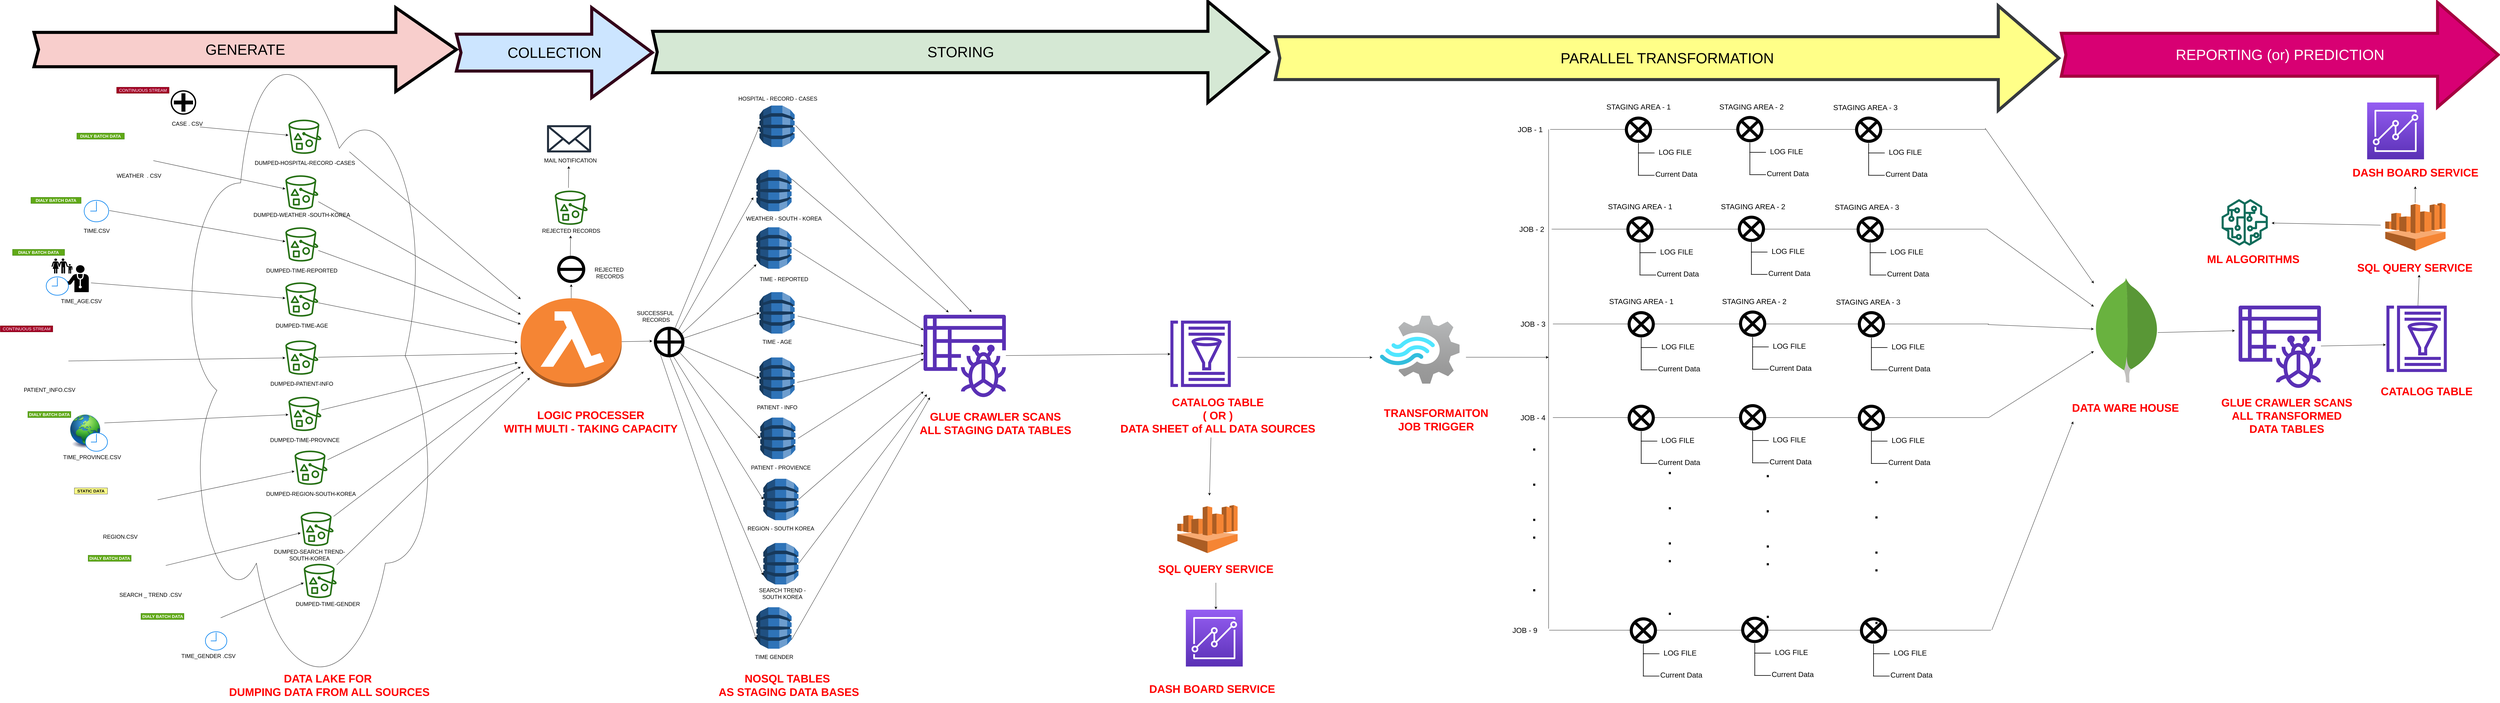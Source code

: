 <mxfile version="13.9.2" type="github">
  <diagram id="Ht1M8jgEwFfnCIfOTk4-" name="Page-1">
    <mxGraphModel dx="1987" dy="1337" grid="0" gridSize="10" guides="1" tooltips="1" connect="1" arrows="1" fold="1" page="1" pageScale="1" pageWidth="1654" pageHeight="2336" math="0" shadow="0">
      <root>
        <mxCell id="0" />
        <mxCell id="1" parent="0" />
        <mxCell id="8GEFBkU2QKpO8UW0B2yC-3" value="" style="shape=image;html=1;verticalAlign=top;verticalLabelPosition=bottom;labelBackgroundColor=#ffffff;imageAspect=0;aspect=fixed;image=https://cdn3.iconfinder.com/data/icons/tiny-weather-1/512/flash-cloud-128.png" parent="1" vertex="1">
          <mxGeometry x="410" y="440" width="120" height="120" as="geometry" />
        </mxCell>
        <mxCell id="8GEFBkU2QKpO8UW0B2yC-4" value="" style="shape=image;html=1;verticalAlign=top;verticalLabelPosition=bottom;labelBackgroundColor=#ffffff;imageAspect=0;aspect=fixed;image=https://cdn2.iconfinder.com/data/icons/social-media-2259/512/search-128.png" parent="1" vertex="1">
          <mxGeometry x="470.5" y="1820" width="100" height="100" as="geometry" />
        </mxCell>
        <mxCell id="8GEFBkU2QKpO8UW0B2yC-5" value="" style="shape=image;html=1;verticalAlign=top;verticalLabelPosition=bottom;labelBackgroundColor=#ffffff;imageAspect=0;aspect=fixed;image=https://cdn1.iconfinder.com/data/icons/coronavirus-disease/64/patient-128.png" parent="1" vertex="1">
          <mxGeometry x="122.56" y="1120" width="130" height="130" as="geometry" />
        </mxCell>
        <mxCell id="8GEFBkU2QKpO8UW0B2yC-6" value="" style="shape=mxgraph.signs.healthcare.hospital_1;html=1;pointerEvents=1;fillColor=#000000;strokeColor=none;verticalLabelPosition=bottom;verticalAlign=top;align=center;" parent="1" vertex="1">
          <mxGeometry x="586.5" y="300" width="83.5" height="80" as="geometry" />
        </mxCell>
        <mxCell id="8GEFBkU2QKpO8UW0B2yC-7" value="" style="shape=image;html=1;verticalAlign=top;verticalLabelPosition=bottom;labelBackgroundColor=#ffffff;imageAspect=0;aspect=fixed;image=https://cdn3.iconfinder.com/data/icons/facebook-ui-flat/48/Facebook_UI-08-128.png" parent="1" vertex="1">
          <mxGeometry x="294" y="1540" width="250" height="250" as="geometry" />
        </mxCell>
        <mxCell id="8GEFBkU2QKpO8UW0B2yC-8" value="" style="ellipse;shape=cloud;whiteSpace=wrap;html=1;gradientDirection=north;" parent="1" vertex="1">
          <mxGeometry x="600" y="38" width="860" height="2260" as="geometry" />
        </mxCell>
        <mxCell id="8GEFBkU2QKpO8UW0B2yC-9" value="" style="outlineConnect=0;fontColor=#232F3E;gradientColor=none;fillColor=#277116;strokeColor=none;dashed=0;verticalLabelPosition=bottom;verticalAlign=top;align=center;html=1;fontSize=12;fontStyle=0;aspect=fixed;pointerEvents=1;shape=mxgraph.aws4.bucket_with_objects;" parent="1" vertex="1">
          <mxGeometry x="971.16" y="396" width="107.69" height="112" as="geometry" />
        </mxCell>
        <mxCell id="8GEFBkU2QKpO8UW0B2yC-11" value="" style="html=1;verticalLabelPosition=bottom;align=center;labelBackgroundColor=#ffffff;verticalAlign=top;strokeWidth=2;strokeColor=#0080F0;shadow=0;dashed=0;shape=mxgraph.ios7.icons.clock;" parent="1" vertex="1">
          <mxGeometry x="304" y="660" width="80" height="70" as="geometry" />
        </mxCell>
        <mxCell id="8GEFBkU2QKpO8UW0B2yC-12" value="" style="shape=mxgraph.signs.healthcare.family_practice;html=1;pointerEvents=1;fillColor=#000000;strokeColor=none;verticalLabelPosition=bottom;verticalAlign=top;align=center;" parent="1" vertex="1">
          <mxGeometry x="197.19" y="850" width="121.81" height="110" as="geometry" />
        </mxCell>
        <mxCell id="8GEFBkU2QKpO8UW0B2yC-13" value="" style="html=1;verticalLabelPosition=bottom;align=center;labelBackgroundColor=#ffffff;verticalAlign=top;strokeWidth=2;strokeColor=#0080F0;shadow=0;dashed=0;shape=mxgraph.ios7.icons.clock;" parent="1" vertex="1">
          <mxGeometry x="180" y="910" width="72.56" height="60" as="geometry" />
        </mxCell>
        <mxCell id="8GEFBkU2QKpO8UW0B2yC-14" value="" style="shape=image;html=1;verticalAlign=top;verticalLabelPosition=bottom;labelBackgroundColor=#ffffff;imageAspect=0;aspect=fixed;image=https://cdn2.iconfinder.com/data/icons/dellipack/128/people.png" parent="1" vertex="1">
          <mxGeometry x="630" y="1990" width="120" height="120" as="geometry" />
        </mxCell>
        <mxCell id="8GEFBkU2QKpO8UW0B2yC-15" value="" style="html=1;verticalLabelPosition=bottom;align=center;labelBackgroundColor=#ffffff;verticalAlign=top;strokeWidth=2;strokeColor=#0080F0;shadow=0;dashed=0;shape=mxgraph.ios7.icons.clock;" parent="1" vertex="1">
          <mxGeometry x="700" y="2070" width="70" height="60" as="geometry" />
        </mxCell>
        <mxCell id="8GEFBkU2QKpO8UW0B2yC-16" value="" style="image;html=1;image=img/lib/clip_art/general/Earth_globe_128x128.png" parent="1" vertex="1">
          <mxGeometry x="244.75" y="1360" width="125.25" height="110" as="geometry" />
        </mxCell>
        <mxCell id="8GEFBkU2QKpO8UW0B2yC-17" value="" style="html=1;verticalLabelPosition=bottom;align=center;labelBackgroundColor=#ffffff;verticalAlign=top;strokeWidth=2;strokeColor=#0080F0;shadow=0;dashed=0;shape=mxgraph.ios7.icons.clock;" parent="1" vertex="1">
          <mxGeometry x="308" y="1420" width="72" height="60" as="geometry" />
        </mxCell>
        <mxCell id="8GEFBkU2QKpO8UW0B2yC-18" value="&lt;font style=&quot;font-size: 18px&quot;&gt;CASE . CSV&lt;/font&gt;" style="text;html=1;strokeColor=none;fillColor=none;align=center;verticalAlign=middle;whiteSpace=wrap;rounded=0;" parent="1" vertex="1">
          <mxGeometry x="513" y="400" width="256" height="20" as="geometry" />
        </mxCell>
        <mxCell id="8GEFBkU2QKpO8UW0B2yC-20" value="&lt;font style=&quot;font-size: 18px&quot;&gt;TIME.CSV&lt;/font&gt;" style="text;html=1;strokeColor=none;fillColor=none;align=center;verticalAlign=middle;whiteSpace=wrap;rounded=0;" parent="1" vertex="1">
          <mxGeometry x="217.44" y="750" width="256" height="20" as="geometry" />
        </mxCell>
        <mxCell id="8GEFBkU2QKpO8UW0B2yC-30" value="&lt;font style=&quot;font-size: 18px&quot;&gt;WEATHER&amp;nbsp; . CSV&lt;/font&gt;" style="text;html=1;strokeColor=none;fillColor=none;align=center;verticalAlign=middle;whiteSpace=wrap;rounded=0;" parent="1" vertex="1">
          <mxGeometry x="384" y="570" width="197.5" height="20" as="geometry" />
        </mxCell>
        <mxCell id="8GEFBkU2QKpO8UW0B2yC-41" value="" style="endArrow=classic;html=1;" parent="1" edge="1" target="8GEFBkU2QKpO8UW0B2yC-9">
          <mxGeometry width="50" height="50" relative="1" as="geometry">
            <mxPoint x="681.75" y="420" as="sourcePoint" />
            <mxPoint x="850" y="580" as="targetPoint" />
          </mxGeometry>
        </mxCell>
        <mxCell id="hV9DmxrJN-JSG0bnAaLr-3" value="&lt;font style=&quot;font-size: 14px&quot;&gt;CONTINUOUS STREAM&lt;/font&gt;" style="text;html=1;strokeColor=#6F0000;fillColor=#a20025;align=center;verticalAlign=middle;whiteSpace=wrap;rounded=0;fontColor=#ffffff;" vertex="1" parent="1">
          <mxGeometry x="410" y="290" width="171.5" height="20" as="geometry" />
        </mxCell>
        <mxCell id="hV9DmxrJN-JSG0bnAaLr-4" value="&lt;font style=&quot;font-size: 14px&quot;&gt;DIALY BATCH DATA&lt;/font&gt;" style="text;html=1;strokeColor=#2D7600;fillColor=#60a917;align=center;verticalAlign=middle;whiteSpace=wrap;rounded=0;fontStyle=1;fontColor=#ffffff;" vertex="1" parent="1">
          <mxGeometry x="280" y="440" width="155.25" height="20" as="geometry" />
        </mxCell>
        <mxCell id="hV9DmxrJN-JSG0bnAaLr-18" value="&lt;font style=&quot;font-size: 14px&quot;&gt;DIALY BATCH DATA&lt;/font&gt;" style="text;html=1;strokeColor=#2D7600;fillColor=#60a917;align=center;verticalAlign=middle;whiteSpace=wrap;rounded=0;fontStyle=1;fontColor=#ffffff;" vertex="1" parent="1">
          <mxGeometry x="130" y="650" width="164" height="20" as="geometry" />
        </mxCell>
        <mxCell id="hV9DmxrJN-JSG0bnAaLr-20" value="&lt;font style=&quot;font-size: 14px&quot;&gt;DIALY BATCH DATA&lt;/font&gt;" style="text;html=1;strokeColor=#2D7600;fillColor=#60a917;align=center;verticalAlign=middle;whiteSpace=wrap;rounded=0;fontStyle=1;fontColor=#ffffff;" vertex="1" parent="1">
          <mxGeometry x="70" y="820" width="170" height="20" as="geometry" />
        </mxCell>
        <mxCell id="hV9DmxrJN-JSG0bnAaLr-21" value="&lt;font style=&quot;font-size: 14px&quot;&gt;CONTINUOUS STREAM&lt;/font&gt;" style="text;html=1;strokeColor=#6F0000;fillColor=#a20025;align=center;verticalAlign=middle;whiteSpace=wrap;rounded=0;fontColor=#ffffff;" vertex="1" parent="1">
          <mxGeometry x="30" y="1070" width="171.5" height="20" as="geometry" />
        </mxCell>
        <mxCell id="hV9DmxrJN-JSG0bnAaLr-22" value="&lt;font style=&quot;font-size: 18px&quot;&gt;TIME_AGE.CSV&lt;/font&gt;" style="text;html=1;strokeColor=none;fillColor=none;align=center;verticalAlign=middle;whiteSpace=wrap;rounded=0;" vertex="1" parent="1">
          <mxGeometry x="167" y="980" width="256" height="20" as="geometry" />
        </mxCell>
        <mxCell id="hV9DmxrJN-JSG0bnAaLr-23" value="&lt;font style=&quot;font-size: 18px&quot;&gt;PATIENT_INFO.CSV&lt;/font&gt;" style="text;html=1;strokeColor=none;fillColor=none;align=center;verticalAlign=middle;whiteSpace=wrap;rounded=0;" vertex="1" parent="1">
          <mxGeometry x="63" y="1270" width="256" height="20" as="geometry" />
        </mxCell>
        <mxCell id="hV9DmxrJN-JSG0bnAaLr-26" value="&lt;font style=&quot;font-size: 18px&quot;&gt;TIME_PROVINCE.CSV&lt;/font&gt;" style="text;html=1;strokeColor=none;fillColor=none;align=center;verticalAlign=middle;whiteSpace=wrap;rounded=0;" vertex="1" parent="1">
          <mxGeometry x="201.5" y="1490" width="256" height="20" as="geometry" />
        </mxCell>
        <mxCell id="hV9DmxrJN-JSG0bnAaLr-27" value="&lt;font style=&quot;font-size: 14px&quot;&gt;DIALY BATCH DATA&lt;/font&gt;" style="text;html=1;strokeColor=#2D7600;fillColor=#60a917;align=center;verticalAlign=middle;whiteSpace=wrap;rounded=0;fontStyle=1;fontColor=#ffffff;" vertex="1" parent="1">
          <mxGeometry x="120" y="1350" width="140.5" height="20" as="geometry" />
        </mxCell>
        <mxCell id="hV9DmxrJN-JSG0bnAaLr-32" value="&lt;font style=&quot;font-size: 18px&quot;&gt;REGION.CSV&lt;/font&gt;" style="text;html=1;strokeColor=none;fillColor=none;align=center;verticalAlign=middle;whiteSpace=wrap;rounded=0;" vertex="1" parent="1">
          <mxGeometry x="294" y="1750" width="256" height="20" as="geometry" />
        </mxCell>
        <mxCell id="hV9DmxrJN-JSG0bnAaLr-33" value="&lt;font style=&quot;font-size: 14px&quot;&gt;STATIC DATA&lt;/font&gt;" style="text;html=1;strokeColor=#36393d;fillColor=#ffff88;align=center;verticalAlign=middle;whiteSpace=wrap;rounded=0;fontStyle=1;" vertex="1" parent="1">
          <mxGeometry x="272.06" y="1600" width="107.94" height="20" as="geometry" />
        </mxCell>
        <mxCell id="hV9DmxrJN-JSG0bnAaLr-35" value="&lt;font style=&quot;font-size: 18px&quot;&gt;SEARCH _ TREND .CSV&lt;/font&gt;" style="text;html=1;strokeColor=none;fillColor=none;align=center;verticalAlign=middle;whiteSpace=wrap;rounded=0;" vertex="1" parent="1">
          <mxGeometry x="392.5" y="1940" width="256" height="20" as="geometry" />
        </mxCell>
        <mxCell id="hV9DmxrJN-JSG0bnAaLr-36" value="&lt;font style=&quot;font-size: 14px&quot;&gt;DIALY BATCH DATA&lt;/font&gt;" style="text;html=1;strokeColor=#2D7600;fillColor=#60a917;align=center;verticalAlign=middle;whiteSpace=wrap;rounded=0;fontStyle=1;fontColor=#ffffff;" vertex="1" parent="1">
          <mxGeometry x="317" y="1820" width="140.5" height="20" as="geometry" />
        </mxCell>
        <mxCell id="hV9DmxrJN-JSG0bnAaLr-37" value="&lt;font style=&quot;font-size: 18px&quot;&gt;TIME_GENDER .CSV&lt;/font&gt;" style="text;html=1;strokeColor=none;fillColor=none;align=center;verticalAlign=middle;whiteSpace=wrap;rounded=0;" vertex="1" parent="1">
          <mxGeometry x="581.5" y="2140" width="256" height="20" as="geometry" />
        </mxCell>
        <mxCell id="hV9DmxrJN-JSG0bnAaLr-38" value="&lt;font style=&quot;font-size: 14px&quot;&gt;DIALY BATCH DATA&lt;/font&gt;" style="text;html=1;strokeColor=#2D7600;fillColor=#60a917;align=center;verticalAlign=middle;whiteSpace=wrap;rounded=0;fontStyle=1;fontColor=#ffffff;" vertex="1" parent="1">
          <mxGeometry x="489.5" y="2010" width="140.5" height="20" as="geometry" />
        </mxCell>
        <mxCell id="hV9DmxrJN-JSG0bnAaLr-41" value="&lt;font style=&quot;font-size: 48px&quot;&gt;GENERATE&lt;/font&gt;" style="html=1;shadow=0;dashed=0;align=center;verticalAlign=middle;shape=mxgraph.arrows2.arrow;dy=0.59;dx=198;notch=15;fillColor=#f8cecc;strokeWidth=10;" vertex="1" parent="1">
          <mxGeometry x="140" y="30" width="1380" height="274" as="geometry" />
        </mxCell>
        <mxCell id="hV9DmxrJN-JSG0bnAaLr-45" value="&lt;span style=&quot;font-size: 18px&quot;&gt;DUMPED-HOSPITAL-RECORD -CASES&lt;/span&gt;" style="text;html=1;strokeColor=none;fillColor=none;align=center;verticalAlign=middle;whiteSpace=wrap;rounded=0;" vertex="1" parent="1">
          <mxGeometry x="850" y="528" width="350" height="20" as="geometry" />
        </mxCell>
        <mxCell id="hV9DmxrJN-JSG0bnAaLr-48" value="" style="outlineConnect=0;fontColor=#232F3E;gradientColor=none;fillColor=#277116;strokeColor=none;dashed=0;verticalLabelPosition=bottom;verticalAlign=top;align=center;html=1;fontSize=12;fontStyle=0;aspect=fixed;pointerEvents=1;shape=mxgraph.aws4.bucket_with_objects;" vertex="1" parent="1">
          <mxGeometry x="961.16" y="578" width="107.69" height="112" as="geometry" />
        </mxCell>
        <mxCell id="hV9DmxrJN-JSG0bnAaLr-49" value="&lt;span style=&quot;font-size: 18px&quot;&gt;DUMPED-WEATHER -SOUTH-KOREA&lt;/span&gt;" style="text;html=1;strokeColor=none;fillColor=none;align=center;verticalAlign=middle;whiteSpace=wrap;rounded=0;" vertex="1" parent="1">
          <mxGeometry x="840" y="698" width="350" height="20" as="geometry" />
        </mxCell>
        <mxCell id="hV9DmxrJN-JSG0bnAaLr-50" value="" style="endArrow=classic;html=1;exitX=1;exitY=0.75;exitDx=0;exitDy=0;" edge="1" parent="1" source="8GEFBkU2QKpO8UW0B2yC-3" target="hV9DmxrJN-JSG0bnAaLr-48">
          <mxGeometry width="50" height="50" relative="1" as="geometry">
            <mxPoint x="691.75" y="430.0" as="sourcePoint" />
            <mxPoint x="991.16" y="518.148" as="targetPoint" />
          </mxGeometry>
        </mxCell>
        <mxCell id="hV9DmxrJN-JSG0bnAaLr-51" value="" style="outlineConnect=0;fontColor=#232F3E;gradientColor=none;fillColor=#277116;strokeColor=none;dashed=0;verticalLabelPosition=bottom;verticalAlign=top;align=center;html=1;fontSize=12;fontStyle=0;aspect=fixed;pointerEvents=1;shape=mxgraph.aws4.bucket_with_objects;" vertex="1" parent="1">
          <mxGeometry x="961.16" y="748" width="107.69" height="112" as="geometry" />
        </mxCell>
        <mxCell id="hV9DmxrJN-JSG0bnAaLr-52" value="&lt;span style=&quot;font-size: 18px&quot;&gt;DUMPED-TIME-REPORTED&lt;/span&gt;" style="text;html=1;strokeColor=none;fillColor=none;align=center;verticalAlign=middle;whiteSpace=wrap;rounded=0;" vertex="1" parent="1">
          <mxGeometry x="840" y="880" width="350" height="20" as="geometry" />
        </mxCell>
        <mxCell id="hV9DmxrJN-JSG0bnAaLr-53" value="" style="endArrow=classic;html=1;exitX=1;exitY=0.75;exitDx=0;exitDy=0;" edge="1" parent="1" target="hV9DmxrJN-JSG0bnAaLr-51">
          <mxGeometry width="50" height="50" relative="1" as="geometry">
            <mxPoint x="386" y="693.14" as="sourcePoint" />
            <mxPoint x="827.16" y="849.995" as="targetPoint" />
          </mxGeometry>
        </mxCell>
        <mxCell id="hV9DmxrJN-JSG0bnAaLr-54" value="" style="outlineConnect=0;fontColor=#232F3E;gradientColor=none;fillColor=#277116;strokeColor=none;dashed=0;verticalLabelPosition=bottom;verticalAlign=top;align=center;html=1;fontSize=12;fontStyle=0;aspect=fixed;pointerEvents=1;shape=mxgraph.aws4.bucket_with_objects;" vertex="1" parent="1">
          <mxGeometry x="961.16" y="928" width="107.69" height="112" as="geometry" />
        </mxCell>
        <mxCell id="hV9DmxrJN-JSG0bnAaLr-55" value="&lt;span style=&quot;font-size: 18px&quot;&gt;DUMPED-TIME-AGE&lt;/span&gt;" style="text;html=1;strokeColor=none;fillColor=none;align=center;verticalAlign=middle;whiteSpace=wrap;rounded=0;" vertex="1" parent="1">
          <mxGeometry x="840" y="1060" width="350" height="20" as="geometry" />
        </mxCell>
        <mxCell id="hV9DmxrJN-JSG0bnAaLr-56" value="" style="outlineConnect=0;fontColor=#232F3E;gradientColor=none;fillColor=#277116;strokeColor=none;dashed=0;verticalLabelPosition=bottom;verticalAlign=top;align=center;html=1;fontSize=12;fontStyle=0;aspect=fixed;pointerEvents=1;shape=mxgraph.aws4.bucket_with_objects;" vertex="1" parent="1">
          <mxGeometry x="961.16" y="1118" width="107.69" height="112" as="geometry" />
        </mxCell>
        <mxCell id="hV9DmxrJN-JSG0bnAaLr-57" value="&lt;span style=&quot;font-size: 18px&quot;&gt;DUMPED-PATIENT-INFO&lt;/span&gt;" style="text;html=1;strokeColor=none;fillColor=none;align=center;verticalAlign=middle;whiteSpace=wrap;rounded=0;" vertex="1" parent="1">
          <mxGeometry x="840" y="1250" width="350" height="20" as="geometry" />
        </mxCell>
        <mxCell id="hV9DmxrJN-JSG0bnAaLr-58" value="" style="outlineConnect=0;fontColor=#232F3E;gradientColor=none;fillColor=#277116;strokeColor=none;dashed=0;verticalLabelPosition=bottom;verticalAlign=top;align=center;html=1;fontSize=12;fontStyle=0;aspect=fixed;pointerEvents=1;shape=mxgraph.aws4.bucket_with_objects;" vertex="1" parent="1">
          <mxGeometry x="971.16" y="1302" width="107.69" height="112" as="geometry" />
        </mxCell>
        <mxCell id="hV9DmxrJN-JSG0bnAaLr-59" value="&lt;span style=&quot;font-size: 18px&quot;&gt;DUMPED-TIME-PROVINCE&lt;/span&gt;" style="text;html=1;strokeColor=none;fillColor=none;align=center;verticalAlign=middle;whiteSpace=wrap;rounded=0;" vertex="1" parent="1">
          <mxGeometry x="850" y="1434" width="350" height="20" as="geometry" />
        </mxCell>
        <mxCell id="hV9DmxrJN-JSG0bnAaLr-60" value="" style="outlineConnect=0;fontColor=#232F3E;gradientColor=none;fillColor=#277116;strokeColor=none;dashed=0;verticalLabelPosition=bottom;verticalAlign=top;align=center;html=1;fontSize=12;fontStyle=0;aspect=fixed;pointerEvents=1;shape=mxgraph.aws4.bucket_with_objects;" vertex="1" parent="1">
          <mxGeometry x="991.16" y="1478" width="107.69" height="112" as="geometry" />
        </mxCell>
        <mxCell id="hV9DmxrJN-JSG0bnAaLr-61" value="&lt;span style=&quot;font-size: 18px&quot;&gt;DUMPED-REGION-SOUTH-KOREA&lt;/span&gt;" style="text;html=1;strokeColor=none;fillColor=none;align=center;verticalAlign=middle;whiteSpace=wrap;rounded=0;" vertex="1" parent="1">
          <mxGeometry x="870" y="1610" width="350" height="20" as="geometry" />
        </mxCell>
        <mxCell id="hV9DmxrJN-JSG0bnAaLr-62" value="" style="outlineConnect=0;fontColor=#232F3E;gradientColor=none;fillColor=#277116;strokeColor=none;dashed=0;verticalLabelPosition=bottom;verticalAlign=top;align=center;html=1;fontSize=12;fontStyle=0;aspect=fixed;pointerEvents=1;shape=mxgraph.aws4.bucket_with_objects;" vertex="1" parent="1">
          <mxGeometry x="1011.16" y="1678" width="107.69" height="112" as="geometry" />
        </mxCell>
        <mxCell id="hV9DmxrJN-JSG0bnAaLr-63" value="&lt;span style=&quot;font-size: 18px&quot;&gt;DUMPED-SEARCH TREND-&lt;br&gt;SOUTH-KOREA&lt;/span&gt;" style="text;html=1;strokeColor=none;fillColor=none;align=center;verticalAlign=middle;whiteSpace=wrap;rounded=0;" vertex="1" parent="1">
          <mxGeometry x="850" y="1810" width="380" height="20" as="geometry" />
        </mxCell>
        <mxCell id="hV9DmxrJN-JSG0bnAaLr-65" value="" style="endArrow=classic;html=1;exitX=1.06;exitY=0.724;exitDx=0;exitDy=0;exitPerimeter=0;" edge="1" parent="1" source="8GEFBkU2QKpO8UW0B2yC-12" target="hV9DmxrJN-JSG0bnAaLr-54">
          <mxGeometry width="50" height="50" relative="1" as="geometry">
            <mxPoint x="397.42" y="890.0" as="sourcePoint" />
            <mxPoint x="970" y="1057" as="targetPoint" />
          </mxGeometry>
        </mxCell>
        <mxCell id="hV9DmxrJN-JSG0bnAaLr-66" value="" style="endArrow=classic;html=1;exitX=1;exitY=0.5;exitDx=0;exitDy=0;" edge="1" parent="1" source="8GEFBkU2QKpO8UW0B2yC-5">
          <mxGeometry width="50" height="50" relative="1" as="geometry">
            <mxPoint x="327.469" y="1122.64" as="sourcePoint" />
            <mxPoint x="961" y="1175" as="targetPoint" />
          </mxGeometry>
        </mxCell>
        <mxCell id="hV9DmxrJN-JSG0bnAaLr-67" value="" style="endArrow=classic;html=1;exitX=1;exitY=0.25;exitDx=0;exitDy=0;" edge="1" parent="1" source="8GEFBkU2QKpO8UW0B2yC-16" target="hV9DmxrJN-JSG0bnAaLr-58">
          <mxGeometry width="50" height="50" relative="1" as="geometry">
            <mxPoint x="272.06" y="1386.63" as="sourcePoint" />
            <mxPoint x="980" y="1443" as="targetPoint" />
          </mxGeometry>
        </mxCell>
        <mxCell id="hV9DmxrJN-JSG0bnAaLr-68" value="" style="endArrow=classic;html=1;" edge="1" parent="1" source="8GEFBkU2QKpO8UW0B2yC-7" target="hV9DmxrJN-JSG0bnAaLr-60">
          <mxGeometry width="50" height="50" relative="1" as="geometry">
            <mxPoint x="392.5" y="1560" as="sourcePoint" />
            <mxPoint x="1000" y="1616" as="targetPoint" />
          </mxGeometry>
        </mxCell>
        <mxCell id="hV9DmxrJN-JSG0bnAaLr-69" value="" style="endArrow=classic;html=1;" edge="1" parent="1" target="hV9DmxrJN-JSG0bnAaLr-62">
          <mxGeometry width="50" height="50" relative="1" as="geometry">
            <mxPoint x="570.5" y="1853.572" as="sourcePoint" />
            <mxPoint x="1017.66" y="1759.998" as="targetPoint" />
          </mxGeometry>
        </mxCell>
        <mxCell id="hV9DmxrJN-JSG0bnAaLr-70" value="" style="outlineConnect=0;fontColor=#232F3E;gradientColor=none;fillColor=#277116;strokeColor=none;dashed=0;verticalLabelPosition=bottom;verticalAlign=top;align=center;html=1;fontSize=12;fontStyle=0;aspect=fixed;pointerEvents=1;shape=mxgraph.aws4.bucket_with_objects;" vertex="1" parent="1">
          <mxGeometry x="1021.16" y="1848" width="107.69" height="112" as="geometry" />
        </mxCell>
        <mxCell id="hV9DmxrJN-JSG0bnAaLr-71" value="&lt;span style=&quot;font-size: 18px&quot;&gt;DUMPED-TIME-GENDER&lt;/span&gt;" style="text;html=1;strokeColor=none;fillColor=none;align=center;verticalAlign=middle;whiteSpace=wrap;rounded=0;" vertex="1" parent="1">
          <mxGeometry x="910" y="1970" width="380" height="20" as="geometry" />
        </mxCell>
        <mxCell id="hV9DmxrJN-JSG0bnAaLr-72" value="" style="endArrow=classic;html=1;" edge="1" parent="1" source="8GEFBkU2QKpO8UW0B2yC-14">
          <mxGeometry width="50" height="50" relative="1" as="geometry">
            <mxPoint x="580.5" y="2016.552" as="sourcePoint" />
            <mxPoint x="1021.16" y="1910.0" as="targetPoint" />
          </mxGeometry>
        </mxCell>
        <mxCell id="hV9DmxrJN-JSG0bnAaLr-73" value="&lt;font&gt;&lt;font style=&quot;font-size: 36px&quot;&gt;DATA LAKE FOR&amp;nbsp;&lt;br&gt;DUMPING DATA FROM ALL SOURCES&lt;/font&gt;&lt;br&gt;&lt;/font&gt;" style="text;html=1;align=center;verticalAlign=middle;whiteSpace=wrap;rounded=0;fontStyle=1;fontColor=#FF0000;" vertex="1" parent="1">
          <mxGeometry x="750" y="2200" width="710" height="90" as="geometry" />
        </mxCell>
        <mxCell id="hV9DmxrJN-JSG0bnAaLr-74" value="" style="outlineConnect=0;dashed=0;verticalLabelPosition=bottom;verticalAlign=top;align=center;html=1;shape=mxgraph.aws3.lambda_function;fillColor=#F58534;gradientColor=none;fontColor=#FF0000;" vertex="1" parent="1">
          <mxGeometry x="1730" y="980" width="330" height="290" as="geometry" />
        </mxCell>
        <mxCell id="hV9DmxrJN-JSG0bnAaLr-75" value="&lt;font style=&quot;font-size: 48px&quot;&gt;COLLECTION&lt;/font&gt;" style="html=1;shadow=0;dashed=0;align=center;verticalAlign=middle;shape=mxgraph.arrows2.arrow;dy=0.59;dx=198;notch=15;fillColor=#cce5ff;perimeterSpacing=10;strokeColor=#33001A;strokeWidth=10;" vertex="1" parent="1">
          <mxGeometry x="1520" y="30" width="640" height="294" as="geometry" />
        </mxCell>
        <mxCell id="hV9DmxrJN-JSG0bnAaLr-76" value="&lt;font&gt;&lt;font style=&quot;font-size: 36px&quot;&gt;LOGIC PROCESSER&lt;br&gt;WITH MULTI - TAKING CAPACITY&lt;/font&gt;&lt;br&gt;&lt;/font&gt;" style="text;html=1;align=center;verticalAlign=middle;whiteSpace=wrap;rounded=0;fontStyle=1;fontColor=#FF0000;" vertex="1" parent="1">
          <mxGeometry x="1604" y="1339" width="710" height="90" as="geometry" />
        </mxCell>
        <mxCell id="hV9DmxrJN-JSG0bnAaLr-78" value="" style="endArrow=classic;html=1;" edge="1" parent="1" target="hV9DmxrJN-JSG0bnAaLr-74">
          <mxGeometry width="50" height="50" relative="1" as="geometry">
            <mxPoint x="1170.59" y="501.02" as="sourcePoint" />
            <mxPoint x="1460.0" y="528.0" as="targetPoint" />
          </mxGeometry>
        </mxCell>
        <mxCell id="hV9DmxrJN-JSG0bnAaLr-79" value="" style="endArrow=classic;html=1;" edge="1" parent="1" source="hV9DmxrJN-JSG0bnAaLr-48" target="hV9DmxrJN-JSG0bnAaLr-74">
          <mxGeometry width="50" height="50" relative="1" as="geometry">
            <mxPoint x="1180.59" y="511.02" as="sourcePoint" />
            <mxPoint x="1787.85" y="1032.05" as="targetPoint" />
          </mxGeometry>
        </mxCell>
        <mxCell id="hV9DmxrJN-JSG0bnAaLr-80" value="" style="endArrow=classic;html=1;" edge="1" parent="1" source="hV9DmxrJN-JSG0bnAaLr-51" target="hV9DmxrJN-JSG0bnAaLr-74">
          <mxGeometry width="50" height="50" relative="1" as="geometry">
            <mxPoint x="1078.85" y="674.043" as="sourcePoint" />
            <mxPoint x="1730" y="1065" as="targetPoint" />
          </mxGeometry>
        </mxCell>
        <mxCell id="hV9DmxrJN-JSG0bnAaLr-81" value="" style="endArrow=classic;html=1;" edge="1" parent="1" source="hV9DmxrJN-JSG0bnAaLr-54">
          <mxGeometry width="50" height="50" relative="1" as="geometry">
            <mxPoint x="1078.85" y="833.655" as="sourcePoint" />
            <mxPoint x="1720" y="1125" as="targetPoint" />
          </mxGeometry>
        </mxCell>
        <mxCell id="hV9DmxrJN-JSG0bnAaLr-82" value="" style="endArrow=classic;html=1;" edge="1" parent="1" source="hV9DmxrJN-JSG0bnAaLr-56">
          <mxGeometry width="50" height="50" relative="1" as="geometry">
            <mxPoint x="1078.85" y="1004.769" as="sourcePoint" />
            <mxPoint x="1720" y="1160" as="targetPoint" />
          </mxGeometry>
        </mxCell>
        <mxCell id="hV9DmxrJN-JSG0bnAaLr-83" value="" style="endArrow=classic;html=1;" edge="1" parent="1" source="hV9DmxrJN-JSG0bnAaLr-58">
          <mxGeometry width="50" height="50" relative="1" as="geometry">
            <mxPoint x="1078.85" y="1182.931" as="sourcePoint" />
            <mxPoint x="1720" y="1190" as="targetPoint" />
          </mxGeometry>
        </mxCell>
        <mxCell id="hV9DmxrJN-JSG0bnAaLr-84" value="" style="endArrow=classic;html=1;" edge="1" parent="1" source="hV9DmxrJN-JSG0bnAaLr-60" target="hV9DmxrJN-JSG0bnAaLr-74">
          <mxGeometry width="50" height="50" relative="1" as="geometry">
            <mxPoint x="1088.85" y="1354.984" as="sourcePoint" />
            <mxPoint x="1730" y="1200" as="targetPoint" />
          </mxGeometry>
        </mxCell>
        <mxCell id="hV9DmxrJN-JSG0bnAaLr-85" value="" style="endArrow=classic;html=1;" edge="1" parent="1" source="hV9DmxrJN-JSG0bnAaLr-62">
          <mxGeometry width="50" height="50" relative="1" as="geometry">
            <mxPoint x="1108.85" y="1518.091" as="sourcePoint" />
            <mxPoint x="1740" y="1220" as="targetPoint" />
          </mxGeometry>
        </mxCell>
        <mxCell id="hV9DmxrJN-JSG0bnAaLr-86" value="" style="endArrow=classic;html=1;" edge="1" parent="1" source="hV9DmxrJN-JSG0bnAaLr-70">
          <mxGeometry width="50" height="50" relative="1" as="geometry">
            <mxPoint x="1128.85" y="1702.998" as="sourcePoint" />
            <mxPoint x="1760" y="1240" as="targetPoint" />
          </mxGeometry>
        </mxCell>
        <mxCell id="hV9DmxrJN-JSG0bnAaLr-87" value="" style="endArrow=classic;html=1;entryX=0;entryY=0.5;entryDx=0;entryDy=0;entryPerimeter=0;" edge="1" parent="1" source="hV9DmxrJN-JSG0bnAaLr-89" target="hV9DmxrJN-JSG0bnAaLr-106">
          <mxGeometry width="50" height="50" relative="1" as="geometry">
            <mxPoint x="2140" y="1040" as="sourcePoint" />
            <mxPoint x="2460" y="440" as="targetPoint" />
          </mxGeometry>
        </mxCell>
        <mxCell id="hV9DmxrJN-JSG0bnAaLr-88" value="&lt;font style=&quot;font-size: 48px&quot;&gt;STORING&lt;/font&gt;" style="html=1;shadow=0;dashed=0;align=center;verticalAlign=middle;shape=mxgraph.arrows2.arrow;dy=0.59;dx=198;notch=15;fillColor=#d5e8d4;strokeWidth=10;" vertex="1" parent="1">
          <mxGeometry x="2161" y="10" width="2012" height="330" as="geometry" />
        </mxCell>
        <mxCell id="hV9DmxrJN-JSG0bnAaLr-89" value="" style="shape=orEllipse;perimeter=ellipsePerimeter;whiteSpace=wrap;html=1;backgroundOutline=1;strokeWidth=10;" vertex="1" parent="1">
          <mxGeometry x="2170" y="1078" width="90" height="90" as="geometry" />
        </mxCell>
        <mxCell id="hV9DmxrJN-JSG0bnAaLr-90" value="" style="endArrow=classic;html=1;" edge="1" parent="1" source="hV9DmxrJN-JSG0bnAaLr-74">
          <mxGeometry width="50" height="50" relative="1" as="geometry">
            <mxPoint x="1180.59" y="511.02" as="sourcePoint" />
            <mxPoint x="2160" y="1120" as="targetPoint" />
          </mxGeometry>
        </mxCell>
        <mxCell id="hV9DmxrJN-JSG0bnAaLr-91" value="&lt;span style=&quot;font-size: 18px&quot;&gt;SUCCESSFUL&lt;br&gt;&amp;nbsp;RECORDS&lt;/span&gt;" style="text;html=1;strokeColor=none;fillColor=none;align=center;verticalAlign=middle;whiteSpace=wrap;rounded=0;" vertex="1" parent="1">
          <mxGeometry x="1980" y="1030" width="380" height="20" as="geometry" />
        </mxCell>
        <mxCell id="hV9DmxrJN-JSG0bnAaLr-94" value="&lt;span style=&quot;font-size: 18px&quot;&gt;HOSPITAL - RECORD - CASES&lt;/span&gt;" style="text;html=1;strokeColor=none;fillColor=none;align=center;verticalAlign=middle;whiteSpace=wrap;rounded=0;" vertex="1" parent="1">
          <mxGeometry x="2380" y="318" width="380" height="20" as="geometry" />
        </mxCell>
        <mxCell id="hV9DmxrJN-JSG0bnAaLr-97" value="&lt;span style=&quot;font-size: 18px&quot;&gt;WEATHER - SOUTH - KOREA&lt;/span&gt;" style="text;html=1;strokeColor=none;fillColor=none;align=center;verticalAlign=middle;whiteSpace=wrap;rounded=0;" vertex="1" parent="1">
          <mxGeometry x="2400" y="710" width="380" height="20" as="geometry" />
        </mxCell>
        <mxCell id="hV9DmxrJN-JSG0bnAaLr-98" value="" style="endArrow=classic;html=1;" edge="1" parent="1">
          <mxGeometry width="50" height="50" relative="1" as="geometry">
            <mxPoint x="2241.016" y="1090.947" as="sourcePoint" />
            <mxPoint x="2490" y="650" as="targetPoint" />
          </mxGeometry>
        </mxCell>
        <mxCell id="hV9DmxrJN-JSG0bnAaLr-99" value="" style="outlineConnect=0;dashed=0;verticalLabelPosition=bottom;verticalAlign=top;align=center;html=1;shape=mxgraph.aws3.dynamo_db;fillColor=#2E73B8;gradientColor=none;fontColor=#FF0000;" vertex="1" parent="1">
          <mxGeometry x="2500" y="748" width="115" height="135.5" as="geometry" />
        </mxCell>
        <mxCell id="hV9DmxrJN-JSG0bnAaLr-100" value="&lt;span style=&quot;font-size: 18px&quot;&gt;TIME - REPORTED&lt;/span&gt;" style="text;html=1;strokeColor=none;fillColor=none;align=center;verticalAlign=middle;whiteSpace=wrap;rounded=0;" vertex="1" parent="1">
          <mxGeometry x="2400" y="908" width="380" height="20" as="geometry" />
        </mxCell>
        <mxCell id="hV9DmxrJN-JSG0bnAaLr-101" value="" style="endArrow=classic;html=1;" edge="1" parent="1" target="hV9DmxrJN-JSG0bnAaLr-99">
          <mxGeometry width="50" height="50" relative="1" as="geometry">
            <mxPoint x="2251.016" y="1100.947" as="sourcePoint" />
            <mxPoint x="2490" y="886" as="targetPoint" />
          </mxGeometry>
        </mxCell>
        <mxCell id="hV9DmxrJN-JSG0bnAaLr-102" value="" style="outlineConnect=0;dashed=0;verticalLabelPosition=bottom;verticalAlign=top;align=center;html=1;shape=mxgraph.aws3.dynamo_db;fillColor=#2E73B8;gradientColor=none;fontColor=#FF0000;" vertex="1" parent="1">
          <mxGeometry x="2500" y="560" width="115" height="135.5" as="geometry" />
        </mxCell>
        <mxCell id="hV9DmxrJN-JSG0bnAaLr-106" value="" style="outlineConnect=0;dashed=0;verticalLabelPosition=bottom;verticalAlign=top;align=center;html=1;shape=mxgraph.aws3.dynamo_db;fillColor=#2E73B8;gradientColor=none;fontColor=#FF0000;" vertex="1" parent="1">
          <mxGeometry x="2510" y="350" width="115" height="135.5" as="geometry" />
        </mxCell>
        <mxCell id="hV9DmxrJN-JSG0bnAaLr-108" value="" style="outlineConnect=0;dashed=0;verticalLabelPosition=bottom;verticalAlign=top;align=center;html=1;shape=mxgraph.aws3.dynamo_db;fillColor=#2E73B8;gradientColor=none;fontColor=#FF0000;" vertex="1" parent="1">
          <mxGeometry x="2510" y="960" width="115" height="135.5" as="geometry" />
        </mxCell>
        <mxCell id="hV9DmxrJN-JSG0bnAaLr-109" value="&lt;span style=&quot;font-size: 18px&quot;&gt;TIME - AGE&lt;/span&gt;" style="text;html=1;strokeColor=none;fillColor=none;align=center;verticalAlign=middle;whiteSpace=wrap;rounded=0;" vertex="1" parent="1">
          <mxGeometry x="2377.5" y="1113" width="380" height="20" as="geometry" />
        </mxCell>
        <mxCell id="hV9DmxrJN-JSG0bnAaLr-110" value="" style="endArrow=classic;html=1;entryX=0;entryY=0.5;entryDx=0;entryDy=0;entryPerimeter=0;" edge="1" parent="1" target="hV9DmxrJN-JSG0bnAaLr-108">
          <mxGeometry width="50" height="50" relative="1" as="geometry">
            <mxPoint x="2261.016" y="1110.947" as="sourcePoint" />
            <mxPoint x="2510" y="879.256" as="targetPoint" />
          </mxGeometry>
        </mxCell>
        <mxCell id="hV9DmxrJN-JSG0bnAaLr-111" value="" style="outlineConnect=0;dashed=0;verticalLabelPosition=bottom;verticalAlign=top;align=center;html=1;shape=mxgraph.aws3.dynamo_db;fillColor=#2E73B8;gradientColor=none;fontColor=#FF0000;" vertex="1" parent="1">
          <mxGeometry x="2510" y="1173.5" width="115" height="135.5" as="geometry" />
        </mxCell>
        <mxCell id="hV9DmxrJN-JSG0bnAaLr-112" value="&lt;span style=&quot;font-size: 18px&quot;&gt;PATIENT - INFO&lt;/span&gt;" style="text;html=1;strokeColor=none;fillColor=none;align=center;verticalAlign=middle;whiteSpace=wrap;rounded=0;" vertex="1" parent="1">
          <mxGeometry x="2377.5" y="1326.5" width="380" height="20" as="geometry" />
        </mxCell>
        <mxCell id="hV9DmxrJN-JSG0bnAaLr-113" value="" style="endArrow=classic;html=1;entryX=0;entryY=0.5;entryDx=0;entryDy=0;entryPerimeter=0;exitX=1.014;exitY=0.638;exitDx=0;exitDy=0;exitPerimeter=0;" edge="1" parent="1" source="hV9DmxrJN-JSG0bnAaLr-89" target="hV9DmxrJN-JSG0bnAaLr-111">
          <mxGeometry width="50" height="50" relative="1" as="geometry">
            <mxPoint x="2271.016" y="1120.947" as="sourcePoint" />
            <mxPoint x="2520" y="1037.75" as="targetPoint" />
          </mxGeometry>
        </mxCell>
        <mxCell id="hV9DmxrJN-JSG0bnAaLr-115" value="" style="outlineConnect=0;dashed=0;verticalLabelPosition=bottom;verticalAlign=top;align=center;html=1;shape=mxgraph.aws3.dynamo_db;fillColor=#2E73B8;gradientColor=none;fontColor=#FF0000;" vertex="1" parent="1">
          <mxGeometry x="2512.5" y="1370" width="115" height="135.5" as="geometry" />
        </mxCell>
        <mxCell id="hV9DmxrJN-JSG0bnAaLr-116" value="&lt;span style=&quot;font-size: 18px&quot;&gt;PATIENT - PROVIENCE&lt;/span&gt;" style="text;html=1;strokeColor=none;fillColor=none;align=center;verticalAlign=middle;whiteSpace=wrap;rounded=0;" vertex="1" parent="1">
          <mxGeometry x="2390" y="1524" width="380" height="20" as="geometry" />
        </mxCell>
        <mxCell id="hV9DmxrJN-JSG0bnAaLr-117" value="" style="endArrow=classic;html=1;entryX=0;entryY=0.5;entryDx=0;entryDy=0;entryPerimeter=0;exitX=1;exitY=1;exitDx=0;exitDy=0;" edge="1" parent="1" source="hV9DmxrJN-JSG0bnAaLr-89" target="hV9DmxrJN-JSG0bnAaLr-115">
          <mxGeometry width="50" height="50" relative="1" as="geometry">
            <mxPoint x="2271.26" y="1145.42" as="sourcePoint" />
            <mxPoint x="2520" y="1251.25" as="targetPoint" />
          </mxGeometry>
        </mxCell>
        <mxCell id="hV9DmxrJN-JSG0bnAaLr-118" value="" style="outlineConnect=0;dashed=0;verticalLabelPosition=bottom;verticalAlign=top;align=center;html=1;shape=mxgraph.aws3.dynamo_db;fillColor=#2E73B8;gradientColor=none;fontColor=#FF0000;" vertex="1" parent="1">
          <mxGeometry x="2522.5" y="1570" width="115" height="135.5" as="geometry" />
        </mxCell>
        <mxCell id="hV9DmxrJN-JSG0bnAaLr-119" value="&lt;span style=&quot;font-size: 18px&quot;&gt;REGION - SOUTH KOREA&lt;/span&gt;" style="text;html=1;strokeColor=none;fillColor=none;align=center;verticalAlign=middle;whiteSpace=wrap;rounded=0;" vertex="1" parent="1">
          <mxGeometry x="2390" y="1723" width="380" height="20" as="geometry" />
        </mxCell>
        <mxCell id="hV9DmxrJN-JSG0bnAaLr-120" value="" style="endArrow=classic;html=1;exitX=0.626;exitY=0.981;exitDx=0;exitDy=0;exitPerimeter=0;entryX=0;entryY=0.5;entryDx=0;entryDy=0;entryPerimeter=0;" edge="1" parent="1" source="hV9DmxrJN-JSG0bnAaLr-89" target="hV9DmxrJN-JSG0bnAaLr-118">
          <mxGeometry width="50" height="50" relative="1" as="geometry">
            <mxPoint x="2256.82" y="1164.82" as="sourcePoint" />
            <mxPoint x="2522.5" y="1447.75" as="targetPoint" />
          </mxGeometry>
        </mxCell>
        <mxCell id="hV9DmxrJN-JSG0bnAaLr-121" value="" style="outlineConnect=0;dashed=0;verticalLabelPosition=bottom;verticalAlign=top;align=center;html=1;shape=mxgraph.aws3.dynamo_db;fillColor=#2E73B8;gradientColor=none;fontColor=#FF0000;" vertex="1" parent="1">
          <mxGeometry x="2522.5" y="1780" width="115" height="135.5" as="geometry" />
        </mxCell>
        <mxCell id="hV9DmxrJN-JSG0bnAaLr-122" value="&lt;span style=&quot;font-size: 18px&quot;&gt;SEARCH TREND - &lt;br&gt;SOUTH KOREA&lt;/span&gt;" style="text;html=1;strokeColor=none;fillColor=none;align=center;verticalAlign=middle;whiteSpace=wrap;rounded=0;" vertex="1" parent="1">
          <mxGeometry x="2395" y="1936" width="380" height="20" as="geometry" />
        </mxCell>
        <mxCell id="hV9DmxrJN-JSG0bnAaLr-123" value="" style="outlineConnect=0;dashed=0;verticalLabelPosition=bottom;verticalAlign=top;align=center;html=1;shape=mxgraph.aws3.dynamo_db;fillColor=#2E73B8;gradientColor=none;fontColor=#FF0000;" vertex="1" parent="1">
          <mxGeometry x="2500" y="1990" width="115" height="135.5" as="geometry" />
        </mxCell>
        <mxCell id="hV9DmxrJN-JSG0bnAaLr-124" value="&lt;span style=&quot;font-size: 18px&quot;&gt;TIME GENDER&lt;/span&gt;" style="text;html=1;strokeColor=none;fillColor=none;align=center;verticalAlign=middle;whiteSpace=wrap;rounded=0;" vertex="1" parent="1">
          <mxGeometry x="2367.5" y="2143" width="380" height="20" as="geometry" />
        </mxCell>
        <mxCell id="hV9DmxrJN-JSG0bnAaLr-126" value="" style="endArrow=classic;html=1;exitX=0.5;exitY=1;exitDx=0;exitDy=0;entryX=0;entryY=0.78;entryDx=0;entryDy=0;entryPerimeter=0;" edge="1" parent="1" source="hV9DmxrJN-JSG0bnAaLr-89" target="hV9DmxrJN-JSG0bnAaLr-121">
          <mxGeometry width="50" height="50" relative="1" as="geometry">
            <mxPoint x="2236.34" y="1176.29" as="sourcePoint" />
            <mxPoint x="2532.5" y="1647.75" as="targetPoint" />
          </mxGeometry>
        </mxCell>
        <mxCell id="hV9DmxrJN-JSG0bnAaLr-127" value="" style="endArrow=classic;html=1;entryX=0;entryY=0.78;entryDx=0;entryDy=0;entryPerimeter=0;exitX=0;exitY=1;exitDx=0;exitDy=0;" edge="1" parent="1" source="hV9DmxrJN-JSG0bnAaLr-89" target="hV9DmxrJN-JSG0bnAaLr-123">
          <mxGeometry width="50" height="50" relative="1" as="geometry">
            <mxPoint x="2225" y="1178" as="sourcePoint" />
            <mxPoint x="2532.5" y="1895.69" as="targetPoint" />
          </mxGeometry>
        </mxCell>
        <mxCell id="hV9DmxrJN-JSG0bnAaLr-128" value="" style="endArrow=classic;html=1;exitX=0.5;exitY=0;exitDx=0;exitDy=0;exitPerimeter=0;" edge="1" parent="1" source="hV9DmxrJN-JSG0bnAaLr-74">
          <mxGeometry width="50" height="50" relative="1" as="geometry">
            <mxPoint x="2070" y="1131.887" as="sourcePoint" />
            <mxPoint x="1895" y="934" as="targetPoint" />
          </mxGeometry>
        </mxCell>
        <mxCell id="hV9DmxrJN-JSG0bnAaLr-129" value="" style="shape=lineEllipse;perimeter=ellipsePerimeter;whiteSpace=wrap;html=1;backgroundOutline=1;strokeWidth=10;" vertex="1" parent="1">
          <mxGeometry x="1854" y="846" width="82" height="79" as="geometry" />
        </mxCell>
        <mxCell id="hV9DmxrJN-JSG0bnAaLr-130" value="&lt;font style=&quot;font-size: 18px&quot;&gt;REJECTED&amp;nbsp;&lt;br&gt;RECORDS&lt;/font&gt;" style="text;html=1;strokeColor=none;fillColor=none;align=center;verticalAlign=middle;whiteSpace=wrap;rounded=0;" vertex="1" parent="1">
          <mxGeometry x="1929" y="888" width="185" height="20" as="geometry" />
        </mxCell>
        <mxCell id="hV9DmxrJN-JSG0bnAaLr-131" value="" style="endArrow=classic;html=1;exitX=0.5;exitY=0;exitDx=0;exitDy=0;exitPerimeter=0;" edge="1" parent="1">
          <mxGeometry width="50" height="50" relative="1" as="geometry">
            <mxPoint x="1892" y="846" as="sourcePoint" />
            <mxPoint x="1893" y="775" as="targetPoint" />
          </mxGeometry>
        </mxCell>
        <mxCell id="hV9DmxrJN-JSG0bnAaLr-132" value="" style="outlineConnect=0;fontColor=#232F3E;gradientColor=none;fillColor=#277116;strokeColor=none;dashed=0;verticalLabelPosition=bottom;verticalAlign=top;align=center;html=1;fontSize=12;fontStyle=0;aspect=fixed;pointerEvents=1;shape=mxgraph.aws4.bucket_with_objects;" vertex="1" parent="1">
          <mxGeometry x="1841.15" y="628" width="107.69" height="112" as="geometry" />
        </mxCell>
        <mxCell id="hV9DmxrJN-JSG0bnAaLr-133" value="&lt;span style=&quot;font-size: 18px&quot;&gt;REJECTED RECORDS&lt;/span&gt;" style="text;html=1;strokeColor=none;fillColor=none;align=center;verticalAlign=middle;whiteSpace=wrap;rounded=0;" vertex="1" parent="1">
          <mxGeometry x="1720" y="750" width="350" height="20" as="geometry" />
        </mxCell>
        <mxCell id="hV9DmxrJN-JSG0bnAaLr-136" value="" style="endArrow=classic;html=1;exitX=0.5;exitY=0;exitDx=0;exitDy=0;exitPerimeter=0;" edge="1" parent="1">
          <mxGeometry width="50" height="50" relative="1" as="geometry">
            <mxPoint x="1886.0" y="619" as="sourcePoint" />
            <mxPoint x="1887" y="548.0" as="targetPoint" />
          </mxGeometry>
        </mxCell>
        <mxCell id="hV9DmxrJN-JSG0bnAaLr-137" value="" style="outlineConnect=0;fontColor=#232F3E;gradientColor=none;fillColor=#232F3E;strokeColor=none;dashed=0;verticalLabelPosition=bottom;verticalAlign=top;align=center;html=1;fontSize=12;fontStyle=0;aspect=fixed;pointerEvents=1;shape=mxgraph.aws4.email_2;" vertex="1" parent="1">
          <mxGeometry x="1816" y="413.53" width="144" height="90.47" as="geometry" />
        </mxCell>
        <mxCell id="hV9DmxrJN-JSG0bnAaLr-138" value="&lt;span style=&quot;font-size: 18px&quot;&gt;MAIL NOTIFICATION&lt;/span&gt;" style="text;html=1;strokeColor=none;fillColor=none;align=center;verticalAlign=middle;whiteSpace=wrap;rounded=0;" vertex="1" parent="1">
          <mxGeometry x="1800" y="520" width="185" height="20" as="geometry" />
        </mxCell>
        <mxCell id="hV9DmxrJN-JSG0bnAaLr-141" value="&lt;font&gt;&lt;font style=&quot;font-size: 36px&quot;&gt;NOSQL TABLES&amp;nbsp;&lt;br&gt;AS STAGING DATA BASES&lt;/font&gt;&lt;br&gt;&lt;/font&gt;" style="text;html=1;align=center;verticalAlign=middle;whiteSpace=wrap;rounded=0;fontStyle=1;fontColor=#FF0000;" vertex="1" parent="1">
          <mxGeometry x="2353" y="2200" width="506" height="90" as="geometry" />
        </mxCell>
        <mxCell id="hV9DmxrJN-JSG0bnAaLr-142" value="" style="outlineConnect=0;fontColor=#232F3E;gradientColor=none;fillColor=#5A30B5;strokeColor=none;dashed=0;verticalLabelPosition=bottom;verticalAlign=top;align=center;html=1;fontSize=12;fontStyle=0;aspect=fixed;pointerEvents=1;shape=mxgraph.aws4.glue_crawlers;" vertex="1" parent="1">
          <mxGeometry x="3046" y="1034" width="269" height="269" as="geometry" />
        </mxCell>
        <mxCell id="hV9DmxrJN-JSG0bnAaLr-143" value="" style="outlineConnect=0;fontColor=#232F3E;gradientColor=none;fillColor=#5A30B5;strokeColor=none;dashed=0;verticalLabelPosition=bottom;verticalAlign=top;align=center;html=1;fontSize=12;fontStyle=0;aspect=fixed;pointerEvents=1;shape=mxgraph.aws4.glue_data_catalog;" vertex="1" parent="1">
          <mxGeometry x="3851" y="1053" width="200.31" height="217" as="geometry" />
        </mxCell>
        <mxCell id="hV9DmxrJN-JSG0bnAaLr-144" value="&lt;font&gt;&lt;font style=&quot;font-size: 36px&quot;&gt;GLUE CRAWLER SCANS&lt;br&gt;ALL STAGING DATA TABLES&lt;/font&gt;&lt;br&gt;&lt;/font&gt;" style="text;html=1;align=center;verticalAlign=middle;whiteSpace=wrap;rounded=0;fontStyle=1;fontColor=#FF0000;" vertex="1" parent="1">
          <mxGeometry x="3028" y="1344" width="506" height="90" as="geometry" />
        </mxCell>
        <mxCell id="hV9DmxrJN-JSG0bnAaLr-146" value="" style="endArrow=classic;html=1;" edge="1" parent="1">
          <mxGeometry width="50" height="50" relative="1" as="geometry">
            <mxPoint x="2628" y="415" as="sourcePoint" />
            <mxPoint x="3203" y="1025" as="targetPoint" />
          </mxGeometry>
        </mxCell>
        <mxCell id="hV9DmxrJN-JSG0bnAaLr-148" value="" style="endArrow=classic;html=1;exitX=1;exitY=0.22;exitDx=0;exitDy=0;exitPerimeter=0;" edge="1" parent="1" source="hV9DmxrJN-JSG0bnAaLr-102">
          <mxGeometry width="50" height="50" relative="1" as="geometry">
            <mxPoint x="2638" y="425.0" as="sourcePoint" />
            <mxPoint x="3128" y="1026" as="targetPoint" />
          </mxGeometry>
        </mxCell>
        <mxCell id="hV9DmxrJN-JSG0bnAaLr-149" value="" style="endArrow=classic;html=1;" edge="1" parent="1" target="hV9DmxrJN-JSG0bnAaLr-142">
          <mxGeometry width="50" height="50" relative="1" as="geometry">
            <mxPoint x="2620" y="816" as="sourcePoint" />
            <mxPoint x="3138" y="1036" as="targetPoint" />
          </mxGeometry>
        </mxCell>
        <mxCell id="hV9DmxrJN-JSG0bnAaLr-150" value="" style="endArrow=classic;html=1;" edge="1" parent="1" target="hV9DmxrJN-JSG0bnAaLr-142">
          <mxGeometry width="50" height="50" relative="1" as="geometry">
            <mxPoint x="2635" y="1038" as="sourcePoint" />
            <mxPoint x="3057.058" y="1094.578" as="targetPoint" />
          </mxGeometry>
        </mxCell>
        <mxCell id="hV9DmxrJN-JSG0bnAaLr-151" value="" style="endArrow=classic;html=1;entryX=0.004;entryY=0.467;entryDx=0;entryDy=0;entryPerimeter=0;" edge="1" parent="1" target="hV9DmxrJN-JSG0bnAaLr-142">
          <mxGeometry width="50" height="50" relative="1" as="geometry">
            <mxPoint x="2633" y="1255" as="sourcePoint" />
            <mxPoint x="3057.058" y="1146.577" as="targetPoint" />
          </mxGeometry>
        </mxCell>
        <mxCell id="hV9DmxrJN-JSG0bnAaLr-152" value="" style="endArrow=classic;html=1;" edge="1" parent="1">
          <mxGeometry width="50" height="50" relative="1" as="geometry">
            <mxPoint x="2636" y="1438" as="sourcePoint" />
            <mxPoint x="3046" y="1178" as="targetPoint" />
          </mxGeometry>
        </mxCell>
        <mxCell id="hV9DmxrJN-JSG0bnAaLr-153" value="" style="endArrow=classic;html=1;exitX=1;exitY=0.5;exitDx=0;exitDy=0;exitPerimeter=0;" edge="1" parent="1" source="hV9DmxrJN-JSG0bnAaLr-118" target="hV9DmxrJN-JSG0bnAaLr-142">
          <mxGeometry width="50" height="50" relative="1" as="geometry">
            <mxPoint x="2646" y="1448" as="sourcePoint" />
            <mxPoint x="3056" y="1188" as="targetPoint" />
          </mxGeometry>
        </mxCell>
        <mxCell id="hV9DmxrJN-JSG0bnAaLr-154" value="" style="endArrow=classic;html=1;exitX=1;exitY=0.5;exitDx=0;exitDy=0;exitPerimeter=0;" edge="1" parent="1" source="hV9DmxrJN-JSG0bnAaLr-121">
          <mxGeometry width="50" height="50" relative="1" as="geometry">
            <mxPoint x="2647.5" y="1647.75" as="sourcePoint" />
            <mxPoint x="3057.058" y="1293.818" as="targetPoint" />
          </mxGeometry>
        </mxCell>
        <mxCell id="hV9DmxrJN-JSG0bnAaLr-155" value="" style="endArrow=classic;html=1;exitX=1;exitY=0.78;exitDx=0;exitDy=0;exitPerimeter=0;" edge="1" parent="1" source="hV9DmxrJN-JSG0bnAaLr-123">
          <mxGeometry width="50" height="50" relative="1" as="geometry">
            <mxPoint x="2647.5" y="1857.75" as="sourcePoint" />
            <mxPoint x="3067.058" y="1303.818" as="targetPoint" />
          </mxGeometry>
        </mxCell>
        <mxCell id="hV9DmxrJN-JSG0bnAaLr-156" value="" style="endArrow=classic;html=1;" edge="1" parent="1" source="hV9DmxrJN-JSG0bnAaLr-142" target="hV9DmxrJN-JSG0bnAaLr-143">
          <mxGeometry width="50" height="50" relative="1" as="geometry">
            <mxPoint x="2638" y="425.0" as="sourcePoint" />
            <mxPoint x="3213" y="1035" as="targetPoint" />
          </mxGeometry>
        </mxCell>
        <mxCell id="hV9DmxrJN-JSG0bnAaLr-157" value="&lt;font&gt;&lt;font style=&quot;font-size: 36px&quot;&gt;CATALOG TABLE&lt;br&gt;( OR )&lt;br&gt;DATA SHEET of ALL DATA SOURCES&lt;/font&gt;&lt;br&gt;&lt;/font&gt;" style="text;html=1;align=center;verticalAlign=middle;whiteSpace=wrap;rounded=0;fontStyle=1;fontColor=#FF0000;" vertex="1" parent="1">
          <mxGeometry x="3666" y="1318" width="683" height="90" as="geometry" />
        </mxCell>
        <mxCell id="hV9DmxrJN-JSG0bnAaLr-158" value="" style="outlineConnect=0;dashed=0;verticalLabelPosition=bottom;verticalAlign=top;align=center;html=1;shape=mxgraph.aws3.athena;fillColor=#F58534;gradientColor=none;strokeColor=#000000;strokeWidth=10;fontColor=#FF0000;" vertex="1" parent="1">
          <mxGeometry x="3875" y="1656" width="197" height="157" as="geometry" />
        </mxCell>
        <mxCell id="hV9DmxrJN-JSG0bnAaLr-159" value="&lt;font&gt;&lt;span style=&quot;font-size: 36px&quot;&gt;SQL QUERY SERVICE&lt;/span&gt;&lt;br&gt;&lt;/font&gt;" style="text;html=1;align=center;verticalAlign=middle;whiteSpace=wrap;rounded=0;fontStyle=1;fontColor=#FF0000;" vertex="1" parent="1">
          <mxGeometry x="3758" y="1820" width="486" height="90" as="geometry" />
        </mxCell>
        <mxCell id="hV9DmxrJN-JSG0bnAaLr-160" value="" style="endArrow=classic;html=1;" edge="1" parent="1">
          <mxGeometry width="50" height="50" relative="1" as="geometry">
            <mxPoint x="3985" y="1435" as="sourcePoint" />
            <mxPoint x="3980" y="1625" as="targetPoint" />
          </mxGeometry>
        </mxCell>
        <mxCell id="hV9DmxrJN-JSG0bnAaLr-161" value="" style="outlineConnect=0;fontColor=#232F3E;gradientColor=#945DF2;gradientDirection=north;fillColor=#5A30B5;strokeColor=#ffffff;dashed=0;verticalLabelPosition=bottom;verticalAlign=top;align=center;html=1;fontSize=12;fontStyle=0;aspect=fixed;shape=mxgraph.aws4.resourceIcon;resIcon=mxgraph.aws4.quicksight;" vertex="1" parent="1">
          <mxGeometry x="3903" y="1998" width="185.75" height="185.75" as="geometry" />
        </mxCell>
        <mxCell id="hV9DmxrJN-JSG0bnAaLr-162" value="" style="endArrow=classic;html=1;entryX=0.528;entryY=-0.006;entryDx=0;entryDy=0;entryPerimeter=0;" edge="1" parent="1" source="hV9DmxrJN-JSG0bnAaLr-159" target="hV9DmxrJN-JSG0bnAaLr-161">
          <mxGeometry width="50" height="50" relative="1" as="geometry">
            <mxPoint x="3983.25" y="1998.5" as="sourcePoint" />
            <mxPoint x="3983" y="2006" as="targetPoint" />
          </mxGeometry>
        </mxCell>
        <mxCell id="hV9DmxrJN-JSG0bnAaLr-163" value="&lt;font&gt;&lt;span style=&quot;font-size: 36px&quot;&gt;DASH BOARD SERVICE&lt;/span&gt;&lt;br&gt;&lt;/font&gt;" style="text;html=1;align=center;verticalAlign=middle;whiteSpace=wrap;rounded=0;fontStyle=1;fontColor=#FF0000;" vertex="1" parent="1">
          <mxGeometry x="3746" y="2212" width="486" height="90" as="geometry" />
        </mxCell>
        <mxCell id="hV9DmxrJN-JSG0bnAaLr-164" value="" style="aspect=fixed;html=1;points=[];align=center;image;fontSize=12;image=img/lib/azure2/analytics/Stream_Analytics_Jobs.svg;strokeColor=#000000;strokeWidth=10;fillColor=#000000;gradientColor=none;" vertex="1" parent="1">
          <mxGeometry x="4537" y="1037" width="260.28" height="222" as="geometry" />
        </mxCell>
        <mxCell id="hV9DmxrJN-JSG0bnAaLr-165" value="&lt;font style=&quot;font-size: 48px&quot;&gt;PARALLEL TRANSFORMATION&lt;/font&gt;" style="html=1;shadow=0;dashed=0;align=center;verticalAlign=middle;shape=mxgraph.arrows2.arrow;dy=0.59;dx=198;notch=15;fillColor=#ffff88;strokeWidth=10;strokeColor=#36393d;" vertex="1" parent="1">
          <mxGeometry x="4195" y="24" width="2560" height="342" as="geometry" />
        </mxCell>
        <mxCell id="hV9DmxrJN-JSG0bnAaLr-166" value="&lt;font&gt;&lt;span style=&quot;font-size: 36px&quot;&gt;TRANSFORMAITON &lt;br&gt;JOB TRIGGER&lt;/span&gt;&lt;br&gt;&lt;/font&gt;" style="text;html=1;align=center;verticalAlign=middle;whiteSpace=wrap;rounded=0;fontStyle=1;fontColor=#FF0000;" vertex="1" parent="1">
          <mxGeometry x="4379" y="1332" width="683" height="90" as="geometry" />
        </mxCell>
        <mxCell id="hV9DmxrJN-JSG0bnAaLr-167" value="" style="endArrow=classic;html=1;" edge="1" parent="1">
          <mxGeometry width="50" height="50" relative="1" as="geometry">
            <mxPoint x="4071" y="1173" as="sourcePoint" />
            <mxPoint x="4512.395" y="1173.497" as="targetPoint" />
          </mxGeometry>
        </mxCell>
        <mxCell id="hV9DmxrJN-JSG0bnAaLr-168" value="" style="endArrow=classic;html=1;" edge="1" parent="1">
          <mxGeometry width="50" height="50" relative="1" as="geometry">
            <mxPoint x="4818" y="1172.75" as="sourcePoint" />
            <mxPoint x="5088" y="1173" as="targetPoint" />
          </mxGeometry>
        </mxCell>
        <mxCell id="hV9DmxrJN-JSG0bnAaLr-169" value="" style="endArrow=none;html=1;fontColor=#FF0000;" edge="1" parent="1">
          <mxGeometry width="50" height="50" relative="1" as="geometry">
            <mxPoint x="5088" y="2060" as="sourcePoint" />
            <mxPoint x="5088" y="428" as="targetPoint" />
          </mxGeometry>
        </mxCell>
        <mxCell id="hV9DmxrJN-JSG0bnAaLr-170" value="" style="endArrow=none;html=1;fontColor=#FF0000;" edge="1" parent="1">
          <mxGeometry width="50" height="50" relative="1" as="geometry">
            <mxPoint x="5093" y="428" as="sourcePoint" />
            <mxPoint x="6517" y="428" as="targetPoint" />
          </mxGeometry>
        </mxCell>
        <mxCell id="hV9DmxrJN-JSG0bnAaLr-171" value="&lt;font style=&quot;font-size: 24px&quot;&gt;JOB - 1&lt;/font&gt;" style="text;html=1;strokeColor=none;fillColor=none;align=center;verticalAlign=middle;whiteSpace=wrap;rounded=0;" vertex="1" parent="1">
          <mxGeometry x="4838" y="402" width="380" height="54" as="geometry" />
        </mxCell>
        <mxCell id="hV9DmxrJN-JSG0bnAaLr-173" value="" style="shape=sumEllipse;perimeter=ellipsePerimeter;whiteSpace=wrap;html=1;backgroundOutline=1;strokeWidth=10;" vertex="1" parent="1">
          <mxGeometry x="5342" y="391" width="79" height="76" as="geometry" />
        </mxCell>
        <mxCell id="hV9DmxrJN-JSG0bnAaLr-174" value="&lt;font style=&quot;font-size: 24px&quot;&gt;STAGING AREA - 1&lt;/font&gt;" style="text;html=1;strokeColor=none;fillColor=none;align=center;verticalAlign=middle;whiteSpace=wrap;rounded=0;" vertex="1" parent="1">
          <mxGeometry x="5191.5" y="328" width="380" height="54" as="geometry" />
        </mxCell>
        <mxCell id="hV9DmxrJN-JSG0bnAaLr-175" value="" style="line;strokeWidth=2;direction=south;html=1;fillColor=#000000;gradientColor=none;fontColor=#FF0000;" vertex="1" parent="1">
          <mxGeometry x="5376.5" y="473" width="10" height="106" as="geometry" />
        </mxCell>
        <mxCell id="hV9DmxrJN-JSG0bnAaLr-177" value="" style="line;strokeWidth=2;html=1;fillColor=#000000;gradientColor=none;fontColor=#FF0000;" vertex="1" parent="1">
          <mxGeometry x="5380" y="500" width="54" height="10" as="geometry" />
        </mxCell>
        <mxCell id="hV9DmxrJN-JSG0bnAaLr-178" value="&lt;font style=&quot;font-size: 24px&quot;&gt;LOG FILE&lt;/font&gt;" style="text;html=1;strokeColor=none;fillColor=none;align=center;verticalAlign=middle;whiteSpace=wrap;rounded=0;" vertex="1" parent="1">
          <mxGeometry x="5426" y="476" width="151" height="54" as="geometry" />
        </mxCell>
        <mxCell id="hV9DmxrJN-JSG0bnAaLr-179" value="" style="line;strokeWidth=2;html=1;fillColor=#000000;gradientColor=none;fontColor=#FF0000;" vertex="1" parent="1">
          <mxGeometry x="5380" y="573" width="54" height="10" as="geometry" />
        </mxCell>
        <mxCell id="hV9DmxrJN-JSG0bnAaLr-180" value="&lt;font style=&quot;font-size: 24px&quot;&gt;Current Data&lt;/font&gt;" style="text;html=1;strokeColor=none;fillColor=none;align=center;verticalAlign=middle;whiteSpace=wrap;rounded=0;" vertex="1" parent="1">
          <mxGeometry x="5430" y="548" width="151" height="54" as="geometry" />
        </mxCell>
        <mxCell id="hV9DmxrJN-JSG0bnAaLr-181" value="" style="shape=sumEllipse;perimeter=ellipsePerimeter;whiteSpace=wrap;html=1;backgroundOutline=1;strokeWidth=10;" vertex="1" parent="1">
          <mxGeometry x="5706" y="389" width="79" height="76" as="geometry" />
        </mxCell>
        <mxCell id="hV9DmxrJN-JSG0bnAaLr-182" value="" style="line;strokeWidth=2;direction=south;html=1;fillColor=#000000;gradientColor=none;fontColor=#FF0000;" vertex="1" parent="1">
          <mxGeometry x="5740.5" y="471" width="10" height="106" as="geometry" />
        </mxCell>
        <mxCell id="hV9DmxrJN-JSG0bnAaLr-183" value="" style="line;strokeWidth=2;html=1;fillColor=#000000;gradientColor=none;fontColor=#FF0000;" vertex="1" parent="1">
          <mxGeometry x="5744" y="498" width="54" height="10" as="geometry" />
        </mxCell>
        <mxCell id="hV9DmxrJN-JSG0bnAaLr-184" value="&lt;span style=&quot;font-size: 24px&quot;&gt;LOG FILE&lt;/span&gt;" style="text;html=1;strokeColor=none;fillColor=none;align=center;verticalAlign=middle;whiteSpace=wrap;rounded=0;" vertex="1" parent="1">
          <mxGeometry x="5790" y="474" width="151" height="54" as="geometry" />
        </mxCell>
        <mxCell id="hV9DmxrJN-JSG0bnAaLr-185" value="" style="line;strokeWidth=2;html=1;fillColor=#000000;gradientColor=none;fontColor=#FF0000;" vertex="1" parent="1">
          <mxGeometry x="5744" y="571" width="54" height="10" as="geometry" />
        </mxCell>
        <mxCell id="hV9DmxrJN-JSG0bnAaLr-186" value="&lt;font style=&quot;font-size: 24px&quot;&gt;Current Data&lt;/font&gt;" style="text;html=1;strokeColor=none;fillColor=none;align=center;verticalAlign=middle;whiteSpace=wrap;rounded=0;" vertex="1" parent="1">
          <mxGeometry x="5794" y="546" width="151" height="54" as="geometry" />
        </mxCell>
        <mxCell id="hV9DmxrJN-JSG0bnAaLr-187" value="&lt;font style=&quot;font-size: 24px&quot;&gt;STAGING AREA - 2&lt;/font&gt;" style="text;html=1;strokeColor=none;fillColor=none;align=center;verticalAlign=middle;whiteSpace=wrap;rounded=0;" vertex="1" parent="1">
          <mxGeometry x="5561" y="328" width="380" height="54" as="geometry" />
        </mxCell>
        <mxCell id="hV9DmxrJN-JSG0bnAaLr-188" value="" style="shape=sumEllipse;perimeter=ellipsePerimeter;whiteSpace=wrap;html=1;backgroundOutline=1;strokeWidth=10;" vertex="1" parent="1">
          <mxGeometry x="6094" y="391" width="79" height="76" as="geometry" />
        </mxCell>
        <mxCell id="hV9DmxrJN-JSG0bnAaLr-189" value="" style="line;strokeWidth=2;direction=south;html=1;fillColor=#000000;gradientColor=none;fontColor=#FF0000;" vertex="1" parent="1">
          <mxGeometry x="6128.5" y="473" width="10" height="106" as="geometry" />
        </mxCell>
        <mxCell id="hV9DmxrJN-JSG0bnAaLr-190" value="" style="line;strokeWidth=2;html=1;fillColor=#000000;gradientColor=none;fontColor=#FF0000;" vertex="1" parent="1">
          <mxGeometry x="6132" y="500" width="54" height="10" as="geometry" />
        </mxCell>
        <mxCell id="hV9DmxrJN-JSG0bnAaLr-191" value="&lt;span style=&quot;font-size: 24px&quot;&gt;LOG FILE&lt;/span&gt;" style="text;html=1;strokeColor=none;fillColor=none;align=center;verticalAlign=middle;whiteSpace=wrap;rounded=0;" vertex="1" parent="1">
          <mxGeometry x="6178" y="476" width="151" height="54" as="geometry" />
        </mxCell>
        <mxCell id="hV9DmxrJN-JSG0bnAaLr-192" value="" style="line;strokeWidth=2;html=1;fillColor=#000000;gradientColor=none;fontColor=#FF0000;" vertex="1" parent="1">
          <mxGeometry x="6132" y="573" width="54" height="10" as="geometry" />
        </mxCell>
        <mxCell id="hV9DmxrJN-JSG0bnAaLr-193" value="&lt;font style=&quot;font-size: 24px&quot;&gt;Current Data&lt;/font&gt;" style="text;html=1;strokeColor=none;fillColor=none;align=center;verticalAlign=middle;whiteSpace=wrap;rounded=0;" vertex="1" parent="1">
          <mxGeometry x="6182" y="548" width="151" height="54" as="geometry" />
        </mxCell>
        <mxCell id="hV9DmxrJN-JSG0bnAaLr-194" value="&lt;font style=&quot;font-size: 24px&quot;&gt;STAGING AREA - 3&lt;/font&gt;" style="text;html=1;strokeColor=none;fillColor=none;align=center;verticalAlign=middle;whiteSpace=wrap;rounded=0;" vertex="1" parent="1">
          <mxGeometry x="5933" y="330" width="380" height="54" as="geometry" />
        </mxCell>
        <mxCell id="hV9DmxrJN-JSG0bnAaLr-195" value="" style="endArrow=none;html=1;fontColor=#FF0000;" edge="1" parent="1">
          <mxGeometry width="50" height="50" relative="1" as="geometry">
            <mxPoint x="5098" y="754" as="sourcePoint" />
            <mxPoint x="6522" y="754" as="targetPoint" />
          </mxGeometry>
        </mxCell>
        <mxCell id="hV9DmxrJN-JSG0bnAaLr-196" value="&lt;font style=&quot;font-size: 24px&quot;&gt;JOB - 2&lt;/font&gt;" style="text;html=1;strokeColor=none;fillColor=none;align=center;verticalAlign=middle;whiteSpace=wrap;rounded=0;" vertex="1" parent="1">
          <mxGeometry x="4843" y="728" width="380" height="54" as="geometry" />
        </mxCell>
        <mxCell id="hV9DmxrJN-JSG0bnAaLr-197" value="" style="shape=sumEllipse;perimeter=ellipsePerimeter;whiteSpace=wrap;html=1;backgroundOutline=1;strokeWidth=10;" vertex="1" parent="1">
          <mxGeometry x="5347" y="717" width="79" height="76" as="geometry" />
        </mxCell>
        <mxCell id="hV9DmxrJN-JSG0bnAaLr-198" value="&lt;font style=&quot;font-size: 24px&quot;&gt;STAGING AREA - 1&lt;/font&gt;" style="text;html=1;strokeColor=none;fillColor=none;align=center;verticalAlign=middle;whiteSpace=wrap;rounded=0;" vertex="1" parent="1">
          <mxGeometry x="5196.5" y="654" width="380" height="54" as="geometry" />
        </mxCell>
        <mxCell id="hV9DmxrJN-JSG0bnAaLr-199" value="" style="line;strokeWidth=2;direction=south;html=1;fillColor=#000000;gradientColor=none;fontColor=#FF0000;" vertex="1" parent="1">
          <mxGeometry x="5381.5" y="799" width="10" height="106" as="geometry" />
        </mxCell>
        <mxCell id="hV9DmxrJN-JSG0bnAaLr-200" value="" style="line;strokeWidth=2;html=1;fillColor=#000000;gradientColor=none;fontColor=#FF0000;" vertex="1" parent="1">
          <mxGeometry x="5385" y="826" width="54" height="10" as="geometry" />
        </mxCell>
        <mxCell id="hV9DmxrJN-JSG0bnAaLr-201" value="&lt;font style=&quot;font-size: 24px&quot;&gt;LOG FILE&lt;/font&gt;" style="text;html=1;strokeColor=none;fillColor=none;align=center;verticalAlign=middle;whiteSpace=wrap;rounded=0;" vertex="1" parent="1">
          <mxGeometry x="5431" y="802" width="151" height="54" as="geometry" />
        </mxCell>
        <mxCell id="hV9DmxrJN-JSG0bnAaLr-202" value="" style="line;strokeWidth=2;html=1;fillColor=#000000;gradientColor=none;fontColor=#FF0000;" vertex="1" parent="1">
          <mxGeometry x="5385" y="899" width="54" height="10" as="geometry" />
        </mxCell>
        <mxCell id="hV9DmxrJN-JSG0bnAaLr-203" value="&lt;font style=&quot;font-size: 24px&quot;&gt;Current Data&lt;/font&gt;" style="text;html=1;strokeColor=none;fillColor=none;align=center;verticalAlign=middle;whiteSpace=wrap;rounded=0;" vertex="1" parent="1">
          <mxGeometry x="5435" y="874" width="151" height="54" as="geometry" />
        </mxCell>
        <mxCell id="hV9DmxrJN-JSG0bnAaLr-204" value="" style="shape=sumEllipse;perimeter=ellipsePerimeter;whiteSpace=wrap;html=1;backgroundOutline=1;strokeWidth=10;" vertex="1" parent="1">
          <mxGeometry x="5711" y="715" width="79" height="76" as="geometry" />
        </mxCell>
        <mxCell id="hV9DmxrJN-JSG0bnAaLr-205" value="" style="line;strokeWidth=2;direction=south;html=1;fillColor=#000000;gradientColor=none;fontColor=#FF0000;" vertex="1" parent="1">
          <mxGeometry x="5745.5" y="797" width="10" height="106" as="geometry" />
        </mxCell>
        <mxCell id="hV9DmxrJN-JSG0bnAaLr-206" value="" style="line;strokeWidth=2;html=1;fillColor=#000000;gradientColor=none;fontColor=#FF0000;" vertex="1" parent="1">
          <mxGeometry x="5749" y="824" width="54" height="10" as="geometry" />
        </mxCell>
        <mxCell id="hV9DmxrJN-JSG0bnAaLr-207" value="&lt;span style=&quot;font-size: 24px&quot;&gt;LOG FILE&lt;/span&gt;" style="text;html=1;strokeColor=none;fillColor=none;align=center;verticalAlign=middle;whiteSpace=wrap;rounded=0;" vertex="1" parent="1">
          <mxGeometry x="5795" y="800" width="151" height="54" as="geometry" />
        </mxCell>
        <mxCell id="hV9DmxrJN-JSG0bnAaLr-208" value="" style="line;strokeWidth=2;html=1;fillColor=#000000;gradientColor=none;fontColor=#FF0000;" vertex="1" parent="1">
          <mxGeometry x="5749" y="897" width="54" height="10" as="geometry" />
        </mxCell>
        <mxCell id="hV9DmxrJN-JSG0bnAaLr-209" value="&lt;font style=&quot;font-size: 24px&quot;&gt;Current Data&lt;/font&gt;" style="text;html=1;strokeColor=none;fillColor=none;align=center;verticalAlign=middle;whiteSpace=wrap;rounded=0;" vertex="1" parent="1">
          <mxGeometry x="5799" y="872" width="151" height="54" as="geometry" />
        </mxCell>
        <mxCell id="hV9DmxrJN-JSG0bnAaLr-210" value="&lt;font style=&quot;font-size: 24px&quot;&gt;STAGING AREA - 2&lt;/font&gt;" style="text;html=1;strokeColor=none;fillColor=none;align=center;verticalAlign=middle;whiteSpace=wrap;rounded=0;" vertex="1" parent="1">
          <mxGeometry x="5566" y="654" width="380" height="54" as="geometry" />
        </mxCell>
        <mxCell id="hV9DmxrJN-JSG0bnAaLr-211" value="" style="shape=sumEllipse;perimeter=ellipsePerimeter;whiteSpace=wrap;html=1;backgroundOutline=1;strokeWidth=10;" vertex="1" parent="1">
          <mxGeometry x="6099" y="717" width="79" height="76" as="geometry" />
        </mxCell>
        <mxCell id="hV9DmxrJN-JSG0bnAaLr-212" value="" style="line;strokeWidth=2;direction=south;html=1;fillColor=#000000;gradientColor=none;fontColor=#FF0000;" vertex="1" parent="1">
          <mxGeometry x="6133.5" y="799" width="10" height="106" as="geometry" />
        </mxCell>
        <mxCell id="hV9DmxrJN-JSG0bnAaLr-213" value="" style="line;strokeWidth=2;html=1;fillColor=#000000;gradientColor=none;fontColor=#FF0000;" vertex="1" parent="1">
          <mxGeometry x="6137" y="826" width="54" height="10" as="geometry" />
        </mxCell>
        <mxCell id="hV9DmxrJN-JSG0bnAaLr-214" value="&lt;span style=&quot;font-size: 24px&quot;&gt;LOG FILE&lt;/span&gt;" style="text;html=1;strokeColor=none;fillColor=none;align=center;verticalAlign=middle;whiteSpace=wrap;rounded=0;" vertex="1" parent="1">
          <mxGeometry x="6183" y="802" width="151" height="54" as="geometry" />
        </mxCell>
        <mxCell id="hV9DmxrJN-JSG0bnAaLr-215" value="" style="line;strokeWidth=2;html=1;fillColor=#000000;gradientColor=none;fontColor=#FF0000;" vertex="1" parent="1">
          <mxGeometry x="6137" y="899" width="54" height="10" as="geometry" />
        </mxCell>
        <mxCell id="hV9DmxrJN-JSG0bnAaLr-216" value="&lt;font style=&quot;font-size: 24px&quot;&gt;Current Data&lt;/font&gt;" style="text;html=1;strokeColor=none;fillColor=none;align=center;verticalAlign=middle;whiteSpace=wrap;rounded=0;" vertex="1" parent="1">
          <mxGeometry x="6187" y="874" width="151" height="54" as="geometry" />
        </mxCell>
        <mxCell id="hV9DmxrJN-JSG0bnAaLr-217" value="&lt;font style=&quot;font-size: 24px&quot;&gt;STAGING AREA - 3&lt;/font&gt;" style="text;html=1;strokeColor=none;fillColor=none;align=center;verticalAlign=middle;whiteSpace=wrap;rounded=0;" vertex="1" parent="1">
          <mxGeometry x="5938" y="656" width="380" height="54" as="geometry" />
        </mxCell>
        <mxCell id="hV9DmxrJN-JSG0bnAaLr-241" value="" style="endArrow=none;html=1;fontColor=#FF0000;" edge="1" parent="1">
          <mxGeometry width="50" height="50" relative="1" as="geometry">
            <mxPoint x="5102" y="1064" as="sourcePoint" />
            <mxPoint x="6526" y="1064" as="targetPoint" />
          </mxGeometry>
        </mxCell>
        <mxCell id="hV9DmxrJN-JSG0bnAaLr-242" value="&lt;font style=&quot;font-size: 24px&quot;&gt;JOB - 3&lt;/font&gt;" style="text;html=1;strokeColor=none;fillColor=none;align=center;verticalAlign=middle;whiteSpace=wrap;rounded=0;" vertex="1" parent="1">
          <mxGeometry x="4847" y="1038" width="380" height="54" as="geometry" />
        </mxCell>
        <mxCell id="hV9DmxrJN-JSG0bnAaLr-243" value="" style="shape=sumEllipse;perimeter=ellipsePerimeter;whiteSpace=wrap;html=1;backgroundOutline=1;strokeWidth=10;" vertex="1" parent="1">
          <mxGeometry x="5351" y="1027" width="79" height="76" as="geometry" />
        </mxCell>
        <mxCell id="hV9DmxrJN-JSG0bnAaLr-244" value="&lt;font style=&quot;font-size: 24px&quot;&gt;STAGING AREA - 1&lt;/font&gt;" style="text;html=1;strokeColor=none;fillColor=none;align=center;verticalAlign=middle;whiteSpace=wrap;rounded=0;" vertex="1" parent="1">
          <mxGeometry x="5200.5" y="964" width="380" height="54" as="geometry" />
        </mxCell>
        <mxCell id="hV9DmxrJN-JSG0bnAaLr-245" value="" style="line;strokeWidth=2;direction=south;html=1;fillColor=#000000;gradientColor=none;fontColor=#FF0000;" vertex="1" parent="1">
          <mxGeometry x="5385.5" y="1109" width="10" height="106" as="geometry" />
        </mxCell>
        <mxCell id="hV9DmxrJN-JSG0bnAaLr-246" value="" style="line;strokeWidth=2;html=1;fillColor=#000000;gradientColor=none;fontColor=#FF0000;" vertex="1" parent="1">
          <mxGeometry x="5389" y="1136" width="54" height="10" as="geometry" />
        </mxCell>
        <mxCell id="hV9DmxrJN-JSG0bnAaLr-247" value="&lt;font style=&quot;font-size: 24px&quot;&gt;LOG FILE&lt;/font&gt;" style="text;html=1;strokeColor=none;fillColor=none;align=center;verticalAlign=middle;whiteSpace=wrap;rounded=0;" vertex="1" parent="1">
          <mxGeometry x="5435" y="1112" width="151" height="54" as="geometry" />
        </mxCell>
        <mxCell id="hV9DmxrJN-JSG0bnAaLr-248" value="" style="line;strokeWidth=2;html=1;fillColor=#000000;gradientColor=none;fontColor=#FF0000;" vertex="1" parent="1">
          <mxGeometry x="5389" y="1209" width="54" height="10" as="geometry" />
        </mxCell>
        <mxCell id="hV9DmxrJN-JSG0bnAaLr-249" value="&lt;font style=&quot;font-size: 24px&quot;&gt;Current Data&lt;/font&gt;" style="text;html=1;strokeColor=none;fillColor=none;align=center;verticalAlign=middle;whiteSpace=wrap;rounded=0;" vertex="1" parent="1">
          <mxGeometry x="5439" y="1184" width="151" height="54" as="geometry" />
        </mxCell>
        <mxCell id="hV9DmxrJN-JSG0bnAaLr-250" value="" style="shape=sumEllipse;perimeter=ellipsePerimeter;whiteSpace=wrap;html=1;backgroundOutline=1;strokeWidth=10;" vertex="1" parent="1">
          <mxGeometry x="5715" y="1025" width="79" height="76" as="geometry" />
        </mxCell>
        <mxCell id="hV9DmxrJN-JSG0bnAaLr-251" value="" style="line;strokeWidth=2;direction=south;html=1;fillColor=#000000;gradientColor=none;fontColor=#FF0000;" vertex="1" parent="1">
          <mxGeometry x="5749.5" y="1107" width="10" height="106" as="geometry" />
        </mxCell>
        <mxCell id="hV9DmxrJN-JSG0bnAaLr-252" value="" style="line;strokeWidth=2;html=1;fillColor=#000000;gradientColor=none;fontColor=#FF0000;" vertex="1" parent="1">
          <mxGeometry x="5753" y="1134" width="54" height="10" as="geometry" />
        </mxCell>
        <mxCell id="hV9DmxrJN-JSG0bnAaLr-253" value="&lt;span style=&quot;font-size: 24px&quot;&gt;LOG FILE&lt;/span&gt;" style="text;html=1;strokeColor=none;fillColor=none;align=center;verticalAlign=middle;whiteSpace=wrap;rounded=0;" vertex="1" parent="1">
          <mxGeometry x="5799" y="1110" width="151" height="54" as="geometry" />
        </mxCell>
        <mxCell id="hV9DmxrJN-JSG0bnAaLr-254" value="" style="line;strokeWidth=2;html=1;fillColor=#000000;gradientColor=none;fontColor=#FF0000;" vertex="1" parent="1">
          <mxGeometry x="5753" y="1207" width="54" height="10" as="geometry" />
        </mxCell>
        <mxCell id="hV9DmxrJN-JSG0bnAaLr-255" value="&lt;font style=&quot;font-size: 24px&quot;&gt;Current Data&lt;/font&gt;" style="text;html=1;strokeColor=none;fillColor=none;align=center;verticalAlign=middle;whiteSpace=wrap;rounded=0;" vertex="1" parent="1">
          <mxGeometry x="5803" y="1182" width="151" height="54" as="geometry" />
        </mxCell>
        <mxCell id="hV9DmxrJN-JSG0bnAaLr-256" value="&lt;font style=&quot;font-size: 24px&quot;&gt;STAGING AREA - 2&lt;/font&gt;" style="text;html=1;strokeColor=none;fillColor=none;align=center;verticalAlign=middle;whiteSpace=wrap;rounded=0;" vertex="1" parent="1">
          <mxGeometry x="5570" y="964" width="380" height="54" as="geometry" />
        </mxCell>
        <mxCell id="hV9DmxrJN-JSG0bnAaLr-257" value="" style="shape=sumEllipse;perimeter=ellipsePerimeter;whiteSpace=wrap;html=1;backgroundOutline=1;strokeWidth=10;" vertex="1" parent="1">
          <mxGeometry x="6103" y="1027" width="79" height="76" as="geometry" />
        </mxCell>
        <mxCell id="hV9DmxrJN-JSG0bnAaLr-258" value="" style="line;strokeWidth=2;direction=south;html=1;fillColor=#000000;gradientColor=none;fontColor=#FF0000;" vertex="1" parent="1">
          <mxGeometry x="6137.5" y="1109" width="10" height="106" as="geometry" />
        </mxCell>
        <mxCell id="hV9DmxrJN-JSG0bnAaLr-259" value="" style="line;strokeWidth=2;html=1;fillColor=#000000;gradientColor=none;fontColor=#FF0000;" vertex="1" parent="1">
          <mxGeometry x="6141" y="1136" width="54" height="10" as="geometry" />
        </mxCell>
        <mxCell id="hV9DmxrJN-JSG0bnAaLr-260" value="&lt;span style=&quot;font-size: 24px&quot;&gt;LOG FILE&lt;/span&gt;" style="text;html=1;strokeColor=none;fillColor=none;align=center;verticalAlign=middle;whiteSpace=wrap;rounded=0;" vertex="1" parent="1">
          <mxGeometry x="6187" y="1112" width="151" height="54" as="geometry" />
        </mxCell>
        <mxCell id="hV9DmxrJN-JSG0bnAaLr-261" value="" style="line;strokeWidth=2;html=1;fillColor=#000000;gradientColor=none;fontColor=#FF0000;" vertex="1" parent="1">
          <mxGeometry x="6141" y="1209" width="54" height="10" as="geometry" />
        </mxCell>
        <mxCell id="hV9DmxrJN-JSG0bnAaLr-262" value="&lt;font style=&quot;font-size: 24px&quot;&gt;Current Data&lt;/font&gt;" style="text;html=1;strokeColor=none;fillColor=none;align=center;verticalAlign=middle;whiteSpace=wrap;rounded=0;" vertex="1" parent="1">
          <mxGeometry x="6191" y="1184" width="151" height="54" as="geometry" />
        </mxCell>
        <mxCell id="hV9DmxrJN-JSG0bnAaLr-263" value="&lt;font style=&quot;font-size: 24px&quot;&gt;STAGING AREA - 3&lt;/font&gt;" style="text;html=1;strokeColor=none;fillColor=none;align=center;verticalAlign=middle;whiteSpace=wrap;rounded=0;" vertex="1" parent="1">
          <mxGeometry x="5942" y="966" width="380" height="54" as="geometry" />
        </mxCell>
        <mxCell id="hV9DmxrJN-JSG0bnAaLr-264" value="" style="endArrow=none;html=1;fontColor=#FF0000;" edge="1" parent="1">
          <mxGeometry width="50" height="50" relative="1" as="geometry">
            <mxPoint x="5102" y="1370" as="sourcePoint" />
            <mxPoint x="6526" y="1370" as="targetPoint" />
          </mxGeometry>
        </mxCell>
        <mxCell id="hV9DmxrJN-JSG0bnAaLr-265" value="&lt;font style=&quot;font-size: 24px&quot;&gt;JOB - 4&lt;/font&gt;" style="text;html=1;strokeColor=none;fillColor=none;align=center;verticalAlign=middle;whiteSpace=wrap;rounded=0;" vertex="1" parent="1">
          <mxGeometry x="4847" y="1344" width="380" height="54" as="geometry" />
        </mxCell>
        <mxCell id="hV9DmxrJN-JSG0bnAaLr-266" value="" style="shape=sumEllipse;perimeter=ellipsePerimeter;whiteSpace=wrap;html=1;backgroundOutline=1;strokeWidth=10;" vertex="1" parent="1">
          <mxGeometry x="5351" y="1333" width="79" height="76" as="geometry" />
        </mxCell>
        <mxCell id="hV9DmxrJN-JSG0bnAaLr-267" value="" style="line;strokeWidth=2;direction=south;html=1;fillColor=#000000;gradientColor=none;fontColor=#FF0000;" vertex="1" parent="1">
          <mxGeometry x="5385.5" y="1415" width="10" height="106" as="geometry" />
        </mxCell>
        <mxCell id="hV9DmxrJN-JSG0bnAaLr-268" value="" style="line;strokeWidth=2;html=1;fillColor=#000000;gradientColor=none;fontColor=#FF0000;" vertex="1" parent="1">
          <mxGeometry x="5389" y="1442" width="54" height="10" as="geometry" />
        </mxCell>
        <mxCell id="hV9DmxrJN-JSG0bnAaLr-269" value="&lt;font style=&quot;font-size: 24px&quot;&gt;LOG FILE&lt;/font&gt;" style="text;html=1;strokeColor=none;fillColor=none;align=center;verticalAlign=middle;whiteSpace=wrap;rounded=0;" vertex="1" parent="1">
          <mxGeometry x="5435" y="1418" width="151" height="54" as="geometry" />
        </mxCell>
        <mxCell id="hV9DmxrJN-JSG0bnAaLr-270" value="" style="line;strokeWidth=2;html=1;fillColor=#000000;gradientColor=none;fontColor=#FF0000;" vertex="1" parent="1">
          <mxGeometry x="5389" y="1515" width="54" height="10" as="geometry" />
        </mxCell>
        <mxCell id="hV9DmxrJN-JSG0bnAaLr-271" value="&lt;font style=&quot;font-size: 24px&quot;&gt;Current Data&lt;/font&gt;" style="text;html=1;strokeColor=none;fillColor=none;align=center;verticalAlign=middle;whiteSpace=wrap;rounded=0;" vertex="1" parent="1">
          <mxGeometry x="5439" y="1490" width="151" height="54" as="geometry" />
        </mxCell>
        <mxCell id="hV9DmxrJN-JSG0bnAaLr-272" value="" style="shape=sumEllipse;perimeter=ellipsePerimeter;whiteSpace=wrap;html=1;backgroundOutline=1;strokeWidth=10;" vertex="1" parent="1">
          <mxGeometry x="5715" y="1331" width="79" height="76" as="geometry" />
        </mxCell>
        <mxCell id="hV9DmxrJN-JSG0bnAaLr-273" value="" style="line;strokeWidth=2;direction=south;html=1;fillColor=#000000;gradientColor=none;fontColor=#FF0000;" vertex="1" parent="1">
          <mxGeometry x="5749.5" y="1413" width="10" height="106" as="geometry" />
        </mxCell>
        <mxCell id="hV9DmxrJN-JSG0bnAaLr-274" value="" style="line;strokeWidth=2;html=1;fillColor=#000000;gradientColor=none;fontColor=#FF0000;" vertex="1" parent="1">
          <mxGeometry x="5753" y="1440" width="54" height="10" as="geometry" />
        </mxCell>
        <mxCell id="hV9DmxrJN-JSG0bnAaLr-275" value="&lt;span style=&quot;font-size: 24px&quot;&gt;LOG FILE&lt;/span&gt;" style="text;html=1;strokeColor=none;fillColor=none;align=center;verticalAlign=middle;whiteSpace=wrap;rounded=0;" vertex="1" parent="1">
          <mxGeometry x="5799" y="1416" width="151" height="54" as="geometry" />
        </mxCell>
        <mxCell id="hV9DmxrJN-JSG0bnAaLr-276" value="" style="line;strokeWidth=2;html=1;fillColor=#000000;gradientColor=none;fontColor=#FF0000;" vertex="1" parent="1">
          <mxGeometry x="5753" y="1513" width="54" height="10" as="geometry" />
        </mxCell>
        <mxCell id="hV9DmxrJN-JSG0bnAaLr-277" value="&lt;font style=&quot;font-size: 24px&quot;&gt;Current Data&lt;/font&gt;" style="text;html=1;strokeColor=none;fillColor=none;align=center;verticalAlign=middle;whiteSpace=wrap;rounded=0;" vertex="1" parent="1">
          <mxGeometry x="5803" y="1488" width="151" height="54" as="geometry" />
        </mxCell>
        <mxCell id="hV9DmxrJN-JSG0bnAaLr-278" value="" style="shape=sumEllipse;perimeter=ellipsePerimeter;whiteSpace=wrap;html=1;backgroundOutline=1;strokeWidth=10;" vertex="1" parent="1">
          <mxGeometry x="6103" y="1333" width="79" height="76" as="geometry" />
        </mxCell>
        <mxCell id="hV9DmxrJN-JSG0bnAaLr-279" value="" style="line;strokeWidth=2;direction=south;html=1;fillColor=#000000;gradientColor=none;fontColor=#FF0000;" vertex="1" parent="1">
          <mxGeometry x="6137.5" y="1415" width="10" height="106" as="geometry" />
        </mxCell>
        <mxCell id="hV9DmxrJN-JSG0bnAaLr-280" value="" style="line;strokeWidth=2;html=1;fillColor=#000000;gradientColor=none;fontColor=#FF0000;" vertex="1" parent="1">
          <mxGeometry x="6141" y="1442" width="54" height="10" as="geometry" />
        </mxCell>
        <mxCell id="hV9DmxrJN-JSG0bnAaLr-281" value="&lt;span style=&quot;font-size: 24px&quot;&gt;LOG FILE&lt;/span&gt;" style="text;html=1;strokeColor=none;fillColor=none;align=center;verticalAlign=middle;whiteSpace=wrap;rounded=0;" vertex="1" parent="1">
          <mxGeometry x="6187" y="1418" width="151" height="54" as="geometry" />
        </mxCell>
        <mxCell id="hV9DmxrJN-JSG0bnAaLr-282" value="" style="line;strokeWidth=2;html=1;fillColor=#000000;gradientColor=none;fontColor=#FF0000;" vertex="1" parent="1">
          <mxGeometry x="6141" y="1515" width="54" height="10" as="geometry" />
        </mxCell>
        <mxCell id="hV9DmxrJN-JSG0bnAaLr-283" value="&lt;font style=&quot;font-size: 24px&quot;&gt;Current Data&lt;/font&gt;" style="text;html=1;strokeColor=none;fillColor=none;align=center;verticalAlign=middle;whiteSpace=wrap;rounded=0;" vertex="1" parent="1">
          <mxGeometry x="6191" y="1490" width="151" height="54" as="geometry" />
        </mxCell>
        <mxCell id="hV9DmxrJN-JSG0bnAaLr-284" value="" style="endArrow=none;html=1;fontColor=#FF0000;" edge="1" parent="1">
          <mxGeometry width="50" height="50" relative="1" as="geometry">
            <mxPoint x="5090" y="2065" as="sourcePoint" />
            <mxPoint x="6533" y="2065" as="targetPoint" />
          </mxGeometry>
        </mxCell>
        <mxCell id="hV9DmxrJN-JSG0bnAaLr-285" value="&lt;font style=&quot;font-size: 24px&quot;&gt;JOB - 9&lt;/font&gt;" style="text;html=1;strokeColor=none;fillColor=none;align=center;verticalAlign=middle;whiteSpace=wrap;rounded=0;" vertex="1" parent="1">
          <mxGeometry x="4926" y="2039" width="168.72" height="54" as="geometry" />
        </mxCell>
        <mxCell id="hV9DmxrJN-JSG0bnAaLr-286" value="" style="shape=sumEllipse;perimeter=ellipsePerimeter;whiteSpace=wrap;html=1;backgroundOutline=1;strokeWidth=10;" vertex="1" parent="1">
          <mxGeometry x="5358" y="2028" width="79" height="76" as="geometry" />
        </mxCell>
        <mxCell id="hV9DmxrJN-JSG0bnAaLr-287" value="" style="line;strokeWidth=2;direction=south;html=1;fillColor=#000000;gradientColor=none;fontColor=#FF0000;" vertex="1" parent="1">
          <mxGeometry x="5392.5" y="2110" width="10" height="106" as="geometry" />
        </mxCell>
        <mxCell id="hV9DmxrJN-JSG0bnAaLr-288" value="" style="line;strokeWidth=2;html=1;fillColor=#000000;gradientColor=none;fontColor=#FF0000;" vertex="1" parent="1">
          <mxGeometry x="5396" y="2137" width="54" height="10" as="geometry" />
        </mxCell>
        <mxCell id="hV9DmxrJN-JSG0bnAaLr-289" value="&lt;font style=&quot;font-size: 24px&quot;&gt;LOG FILE&lt;/font&gt;" style="text;html=1;strokeColor=none;fillColor=none;align=center;verticalAlign=middle;whiteSpace=wrap;rounded=0;" vertex="1" parent="1">
          <mxGeometry x="5442" y="2113" width="151" height="54" as="geometry" />
        </mxCell>
        <mxCell id="hV9DmxrJN-JSG0bnAaLr-290" value="" style="line;strokeWidth=2;html=1;fillColor=#000000;gradientColor=none;fontColor=#FF0000;" vertex="1" parent="1">
          <mxGeometry x="5396" y="2210" width="54" height="10" as="geometry" />
        </mxCell>
        <mxCell id="hV9DmxrJN-JSG0bnAaLr-291" value="&lt;font style=&quot;font-size: 24px&quot;&gt;Current Data&lt;/font&gt;" style="text;html=1;strokeColor=none;fillColor=none;align=center;verticalAlign=middle;whiteSpace=wrap;rounded=0;" vertex="1" parent="1">
          <mxGeometry x="5446" y="2185" width="151" height="54" as="geometry" />
        </mxCell>
        <mxCell id="hV9DmxrJN-JSG0bnAaLr-292" value="" style="shape=sumEllipse;perimeter=ellipsePerimeter;whiteSpace=wrap;html=1;backgroundOutline=1;strokeWidth=10;" vertex="1" parent="1">
          <mxGeometry x="5722" y="2026" width="79" height="76" as="geometry" />
        </mxCell>
        <mxCell id="hV9DmxrJN-JSG0bnAaLr-293" value="" style="line;strokeWidth=2;direction=south;html=1;fillColor=#000000;gradientColor=none;fontColor=#FF0000;" vertex="1" parent="1">
          <mxGeometry x="5756.5" y="2108" width="10" height="106" as="geometry" />
        </mxCell>
        <mxCell id="hV9DmxrJN-JSG0bnAaLr-294" value="" style="line;strokeWidth=2;html=1;fillColor=#000000;gradientColor=none;fontColor=#FF0000;" vertex="1" parent="1">
          <mxGeometry x="5760" y="2135" width="54" height="10" as="geometry" />
        </mxCell>
        <mxCell id="hV9DmxrJN-JSG0bnAaLr-295" value="&lt;span style=&quot;font-size: 24px&quot;&gt;LOG FILE&lt;/span&gt;" style="text;html=1;strokeColor=none;fillColor=none;align=center;verticalAlign=middle;whiteSpace=wrap;rounded=0;" vertex="1" parent="1">
          <mxGeometry x="5806" y="2111" width="151" height="54" as="geometry" />
        </mxCell>
        <mxCell id="hV9DmxrJN-JSG0bnAaLr-296" value="" style="line;strokeWidth=2;html=1;fillColor=#000000;gradientColor=none;fontColor=#FF0000;" vertex="1" parent="1">
          <mxGeometry x="5760" y="2208" width="54" height="10" as="geometry" />
        </mxCell>
        <mxCell id="hV9DmxrJN-JSG0bnAaLr-297" value="&lt;font style=&quot;font-size: 24px&quot;&gt;Current Data&lt;/font&gt;" style="text;html=1;strokeColor=none;fillColor=none;align=center;verticalAlign=middle;whiteSpace=wrap;rounded=0;" vertex="1" parent="1">
          <mxGeometry x="5810" y="2183" width="151" height="54" as="geometry" />
        </mxCell>
        <mxCell id="hV9DmxrJN-JSG0bnAaLr-298" value="" style="shape=sumEllipse;perimeter=ellipsePerimeter;whiteSpace=wrap;html=1;backgroundOutline=1;strokeWidth=10;" vertex="1" parent="1">
          <mxGeometry x="6110" y="2028" width="79" height="76" as="geometry" />
        </mxCell>
        <mxCell id="hV9DmxrJN-JSG0bnAaLr-299" value="" style="line;strokeWidth=2;direction=south;html=1;fillColor=#000000;gradientColor=none;fontColor=#FF0000;" vertex="1" parent="1">
          <mxGeometry x="6144.5" y="2110" width="10" height="106" as="geometry" />
        </mxCell>
        <mxCell id="hV9DmxrJN-JSG0bnAaLr-300" value="" style="line;strokeWidth=2;html=1;fillColor=#000000;gradientColor=none;fontColor=#FF0000;" vertex="1" parent="1">
          <mxGeometry x="6148" y="2137" width="54" height="10" as="geometry" />
        </mxCell>
        <mxCell id="hV9DmxrJN-JSG0bnAaLr-301" value="&lt;span style=&quot;font-size: 24px&quot;&gt;LOG FILE&lt;/span&gt;" style="text;html=1;strokeColor=none;fillColor=none;align=center;verticalAlign=middle;whiteSpace=wrap;rounded=0;" vertex="1" parent="1">
          <mxGeometry x="6194" y="2113" width="151" height="54" as="geometry" />
        </mxCell>
        <mxCell id="hV9DmxrJN-JSG0bnAaLr-302" value="" style="line;strokeWidth=2;html=1;fillColor=#000000;gradientColor=none;fontColor=#FF0000;" vertex="1" parent="1">
          <mxGeometry x="6148" y="2210" width="54" height="10" as="geometry" />
        </mxCell>
        <mxCell id="hV9DmxrJN-JSG0bnAaLr-303" value="&lt;font style=&quot;font-size: 24px&quot;&gt;Current Data&lt;/font&gt;" style="text;html=1;strokeColor=none;fillColor=none;align=center;verticalAlign=middle;whiteSpace=wrap;rounded=0;" vertex="1" parent="1">
          <mxGeometry x="6198" y="2185" width="151" height="54" as="geometry" />
        </mxCell>
        <mxCell id="hV9DmxrJN-JSG0bnAaLr-304" value="&lt;font style=&quot;font-size: 48px&quot;&gt;&lt;b&gt;.&lt;br&gt;&lt;br&gt;.&lt;br&gt;&lt;br&gt;.&lt;br&gt;.&lt;br&gt;&lt;br&gt;&lt;br&gt;.&lt;br&gt;&lt;br&gt;&lt;/b&gt;&lt;/font&gt;" style="text;html=1;strokeColor=none;fillColor=none;align=center;verticalAlign=middle;whiteSpace=wrap;rounded=0;" vertex="1" parent="1">
          <mxGeometry x="4851" y="1693" width="380" height="54" as="geometry" />
        </mxCell>
        <mxCell id="hV9DmxrJN-JSG0bnAaLr-305" value="&lt;font style=&quot;font-size: 48px&quot;&gt;&lt;b&gt;.&lt;br&gt;&lt;br&gt;.&lt;br&gt;&lt;br&gt;.&lt;br&gt;.&lt;br&gt;&lt;br&gt;&lt;br&gt;.&lt;br&gt;&lt;br&gt;&lt;/b&gt;&lt;/font&gt;" style="text;html=1;strokeColor=none;fillColor=none;align=center;verticalAlign=middle;whiteSpace=wrap;rounded=0;" vertex="1" parent="1">
          <mxGeometry x="5294" y="1770" width="380" height="54" as="geometry" />
        </mxCell>
        <mxCell id="hV9DmxrJN-JSG0bnAaLr-306" value="&lt;font style=&quot;font-size: 48px&quot;&gt;&lt;b&gt;.&lt;br&gt;&lt;br&gt;.&lt;br&gt;&lt;br&gt;.&lt;br&gt;.&lt;br&gt;&lt;br&gt;&lt;br&gt;.&lt;br&gt;&lt;br&gt;&lt;/b&gt;&lt;/font&gt;" style="text;html=1;strokeColor=none;fillColor=none;align=center;verticalAlign=middle;whiteSpace=wrap;rounded=0;" vertex="1" parent="1">
          <mxGeometry x="5614" y="1780" width="380" height="54" as="geometry" />
        </mxCell>
        <mxCell id="hV9DmxrJN-JSG0bnAaLr-307" value="&lt;font style=&quot;font-size: 48px&quot;&gt;&lt;b&gt;.&lt;br&gt;&lt;br&gt;.&lt;br&gt;&lt;br&gt;.&lt;br&gt;.&lt;br&gt;&lt;br&gt;&lt;br&gt;.&lt;br&gt;&lt;br&gt;&lt;/b&gt;&lt;/font&gt;" style="text;html=1;strokeColor=none;fillColor=none;align=center;verticalAlign=middle;whiteSpace=wrap;rounded=0;" vertex="1" parent="1">
          <mxGeometry x="5969" y="1800" width="380" height="54" as="geometry" />
        </mxCell>
        <mxCell id="hV9DmxrJN-JSG0bnAaLr-309" value="" style="dashed=0;outlineConnect=0;html=1;align=center;labelPosition=center;verticalLabelPosition=bottom;verticalAlign=top;shape=mxgraph.weblogos.mongodb;strokeColor=#000000;strokeWidth=10;fillColor=#000000;gradientColor=none;fontColor=#FF0000;" vertex="1" parent="1">
          <mxGeometry x="6869" y="913.35" width="215" height="343.6" as="geometry" />
        </mxCell>
        <mxCell id="hV9DmxrJN-JSG0bnAaLr-310" value="&lt;font&gt;&lt;span style=&quot;font-size: 36px&quot;&gt;DATA WARE HOUSE&lt;/span&gt;&lt;br&gt;&lt;/font&gt;" style="text;html=1;align=center;verticalAlign=middle;whiteSpace=wrap;rounded=0;fontStyle=1;fontColor=#FF0000;" vertex="1" parent="1">
          <mxGeometry x="6631" y="1292.65" width="683" height="90" as="geometry" />
        </mxCell>
        <mxCell id="hV9DmxrJN-JSG0bnAaLr-313" value="" style="endArrow=classic;html=1;fontColor=#FF0000;" edge="1" parent="1" target="hV9DmxrJN-JSG0bnAaLr-309">
          <mxGeometry width="50" height="50" relative="1" as="geometry">
            <mxPoint x="6514" y="424" as="sourcePoint" />
            <mxPoint x="7113" y="941" as="targetPoint" />
          </mxGeometry>
        </mxCell>
        <mxCell id="hV9DmxrJN-JSG0bnAaLr-314" value="" style="endArrow=classic;html=1;fontColor=#FF0000;" edge="1" parent="1" target="hV9DmxrJN-JSG0bnAaLr-309">
          <mxGeometry width="50" height="50" relative="1" as="geometry">
            <mxPoint x="6521" y="755" as="sourcePoint" />
            <mxPoint x="7078" y="978" as="targetPoint" />
          </mxGeometry>
        </mxCell>
        <mxCell id="hV9DmxrJN-JSG0bnAaLr-315" value="" style="endArrow=classic;html=1;fontColor=#FF0000;" edge="1" parent="1" target="hV9DmxrJN-JSG0bnAaLr-309">
          <mxGeometry width="50" height="50" relative="1" as="geometry">
            <mxPoint x="6523" y="1066" as="sourcePoint" />
            <mxPoint x="6880" y="1056" as="targetPoint" />
          </mxGeometry>
        </mxCell>
        <mxCell id="hV9DmxrJN-JSG0bnAaLr-316" value="" style="endArrow=classic;html=1;fontColor=#FF0000;" edge="1" parent="1" target="hV9DmxrJN-JSG0bnAaLr-309">
          <mxGeometry width="50" height="50" relative="1" as="geometry">
            <mxPoint x="6526" y="1370" as="sourcePoint" />
            <mxPoint x="7071" y="1151" as="targetPoint" />
          </mxGeometry>
        </mxCell>
        <mxCell id="hV9DmxrJN-JSG0bnAaLr-317" value="" style="endArrow=classic;html=1;fontColor=#FF0000;entryX=0.25;entryY=1;entryDx=0;entryDy=0;" edge="1" parent="1" target="hV9DmxrJN-JSG0bnAaLr-310">
          <mxGeometry width="50" height="50" relative="1" as="geometry">
            <mxPoint x="6536" y="2064" as="sourcePoint" />
            <mxPoint x="7067" y="1214" as="targetPoint" />
          </mxGeometry>
        </mxCell>
        <mxCell id="hV9DmxrJN-JSG0bnAaLr-329" value="" style="outlineConnect=0;fontColor=#232F3E;gradientColor=none;fillColor=#5A30B5;strokeColor=none;dashed=0;verticalLabelPosition=bottom;verticalAlign=top;align=center;html=1;fontSize=12;fontStyle=0;aspect=fixed;pointerEvents=1;shape=mxgraph.aws4.glue_crawlers;" vertex="1" parent="1">
          <mxGeometry x="7342" y="1004" width="269" height="269" as="geometry" />
        </mxCell>
        <mxCell id="hV9DmxrJN-JSG0bnAaLr-330" value="" style="outlineConnect=0;fontColor=#232F3E;gradientColor=none;fillColor=#5A30B5;strokeColor=none;dashed=0;verticalLabelPosition=bottom;verticalAlign=top;align=center;html=1;fontSize=12;fontStyle=0;aspect=fixed;pointerEvents=1;shape=mxgraph.aws4.glue_data_catalog;" vertex="1" parent="1">
          <mxGeometry x="7823.5" y="1004" width="200.31" height="217" as="geometry" />
        </mxCell>
        <mxCell id="hV9DmxrJN-JSG0bnAaLr-331" value="&lt;font&gt;&lt;font style=&quot;font-size: 36px&quot;&gt;GLUE CRAWLER SCANS&lt;br&gt;ALL TRANSFORMED DATA TABLES&lt;/font&gt;&lt;br&gt;&lt;/font&gt;" style="text;html=1;align=center;verticalAlign=middle;whiteSpace=wrap;rounded=0;fontStyle=1;fontColor=#FF0000;" vertex="1" parent="1">
          <mxGeometry x="7279" y="1319" width="441" height="90" as="geometry" />
        </mxCell>
        <mxCell id="hV9DmxrJN-JSG0bnAaLr-332" value="" style="endArrow=classic;html=1;" edge="1" parent="1">
          <mxGeometry width="50" height="50" relative="1" as="geometry">
            <mxPoint x="7078" y="1092" as="sourcePoint" />
            <mxPoint x="7330" y="1086" as="targetPoint" />
          </mxGeometry>
        </mxCell>
        <mxCell id="hV9DmxrJN-JSG0bnAaLr-338" value="" style="endArrow=classic;html=1;" edge="1" parent="1" source="hV9DmxrJN-JSG0bnAaLr-329">
          <mxGeometry width="50" height="50" relative="1" as="geometry">
            <mxPoint x="6934" y="395.0" as="sourcePoint" />
            <mxPoint x="7823" y="1132" as="targetPoint" />
          </mxGeometry>
        </mxCell>
        <mxCell id="hV9DmxrJN-JSG0bnAaLr-339" value="&lt;font&gt;&lt;font style=&quot;font-size: 36px&quot;&gt;CATALOG TABLE&lt;br&gt;&lt;/font&gt;&lt;br&gt;&lt;/font&gt;" style="text;html=1;align=center;verticalAlign=middle;whiteSpace=wrap;rounded=0;fontStyle=1;fontColor=#FF0000;" vertex="1" parent="1">
          <mxGeometry x="7769" y="1246" width="375" height="90" as="geometry" />
        </mxCell>
        <mxCell id="hV9DmxrJN-JSG0bnAaLr-340" value="" style="outlineConnect=0;dashed=0;verticalLabelPosition=bottom;verticalAlign=top;align=center;html=1;shape=mxgraph.aws3.athena;fillColor=#F58534;gradientColor=none;strokeColor=#000000;strokeWidth=10;fontColor=#FF0000;" vertex="1" parent="1">
          <mxGeometry x="7821.16" y="668" width="197" height="157" as="geometry" />
        </mxCell>
        <mxCell id="hV9DmxrJN-JSG0bnAaLr-341" value="&lt;font&gt;&lt;span style=&quot;font-size: 36px&quot;&gt;SQL QUERY SERVICE&lt;/span&gt;&lt;br&gt;&lt;/font&gt;" style="text;html=1;align=center;verticalAlign=middle;whiteSpace=wrap;rounded=0;fontStyle=1;fontColor=#FF0000;" vertex="1" parent="1">
          <mxGeometry x="7675" y="835" width="486" height="90" as="geometry" />
        </mxCell>
        <mxCell id="hV9DmxrJN-JSG0bnAaLr-342" value="" style="endArrow=classic;html=1;" edge="1" parent="1" target="hV9DmxrJN-JSG0bnAaLr-345">
          <mxGeometry width="50" height="50" relative="1" as="geometry">
            <mxPoint x="7918.83" y="668" as="sourcePoint" />
            <mxPoint x="7919" y="561" as="targetPoint" />
            <Array as="points" />
          </mxGeometry>
        </mxCell>
        <mxCell id="hV9DmxrJN-JSG0bnAaLr-343" value="" style="outlineConnect=0;fontColor=#232F3E;gradientColor=#945DF2;gradientDirection=north;fillColor=#5A30B5;strokeColor=#ffffff;dashed=0;verticalLabelPosition=bottom;verticalAlign=top;align=center;html=1;fontSize=12;fontStyle=0;aspect=fixed;shape=mxgraph.aws4.resourceIcon;resIcon=mxgraph.aws4.quicksight;" vertex="1" parent="1">
          <mxGeometry x="7762" y="340" width="185.75" height="185.75" as="geometry" />
        </mxCell>
        <mxCell id="hV9DmxrJN-JSG0bnAaLr-344" value="" style="endArrow=classic;html=1;" edge="1" parent="1" source="hV9DmxrJN-JSG0bnAaLr-330">
          <mxGeometry width="50" height="50" relative="1" as="geometry">
            <mxPoint x="7923.75" y="-34.5" as="sourcePoint" />
            <mxPoint x="7932" y="903" as="targetPoint" />
          </mxGeometry>
        </mxCell>
        <mxCell id="hV9DmxrJN-JSG0bnAaLr-345" value="&lt;font&gt;&lt;span style=&quot;font-size: 36px&quot;&gt;DASH BOARD SERVICE&lt;/span&gt;&lt;br&gt;&lt;/font&gt;" style="text;html=1;align=center;verticalAlign=middle;whiteSpace=wrap;rounded=0;fontStyle=1;fontColor=#FF0000;" vertex="1" parent="1">
          <mxGeometry x="7676.66" y="524" width="486" height="90" as="geometry" />
        </mxCell>
        <mxCell id="hV9DmxrJN-JSG0bnAaLr-348" value="&lt;font style=&quot;font-size: 48px&quot;&gt;REPORTING (or) PREDICTION&lt;/font&gt;" style="html=1;shadow=0;dashed=0;align=center;verticalAlign=middle;shape=mxgraph.arrows2.arrow;dy=0.59;dx=198;notch=15;fillColor=#d80073;strokeWidth=10;strokeColor=#A50040;fontColor=#ffffff;" vertex="1" parent="1">
          <mxGeometry x="6763" y="13" width="1427" height="342" as="geometry" />
        </mxCell>
        <mxCell id="hV9DmxrJN-JSG0bnAaLr-349" value="" style="outlineConnect=0;fontColor=#232F3E;gradientColor=none;fillColor=#116D5B;strokeColor=none;dashed=0;verticalLabelPosition=bottom;verticalAlign=top;align=center;html=1;fontSize=12;fontStyle=0;aspect=fixed;pointerEvents=1;shape=mxgraph.aws4.sagemaker_model;" vertex="1" parent="1">
          <mxGeometry x="7286" y="656" width="152" height="152" as="geometry" />
        </mxCell>
        <mxCell id="hV9DmxrJN-JSG0bnAaLr-352" value="" style="endArrow=classic;html=1;fontColor=#FF0000;" edge="1" parent="1">
          <mxGeometry width="50" height="50" relative="1" as="geometry">
            <mxPoint x="7806" y="741" as="sourcePoint" />
            <mxPoint x="7450" y="734" as="targetPoint" />
          </mxGeometry>
        </mxCell>
        <mxCell id="hV9DmxrJN-JSG0bnAaLr-353" value="&lt;font&gt;&lt;span style=&quot;font-size: 36px&quot;&gt;ML ALGORITHMS&lt;/span&gt;&lt;br&gt;&lt;/font&gt;" style="text;html=1;align=center;verticalAlign=middle;whiteSpace=wrap;rounded=0;fontStyle=1;fontColor=#FF0000;" vertex="1" parent="1">
          <mxGeometry x="7147" y="807" width="486" height="90" as="geometry" />
        </mxCell>
      </root>
    </mxGraphModel>
  </diagram>
</mxfile>
